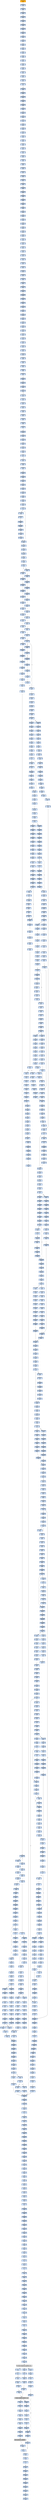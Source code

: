 strict digraph G {
	graph [bgcolor=transparent,
		name=G
	];
	node [color=lightsteelblue,
		fillcolor=lightsteelblue,
		shape=rectangle,
		style=filled
	];
	"0x00440cdd"	[label="0x00440cdd
shrw"];
	"0x00440ce1"	[label="0x00440ce1
subw"];
	"0x00440cdd" -> "0x00440ce1"	[color="#000000"];
	"0x00417c07"	[label="0x00417c07
orb"];
	"0x00417c09"	[label="0x00417c09
jne"];
	"0x00417c07" -> "0x00417c09"	[color="#000000"];
	"0x00440da0"	[label="0x00440da0
movl"];
	"0x00440da7"	[label="0x00440da7
movl"];
	"0x00440da0" -> "0x00440da7"	[color="#000000"];
	"0x00440803"	[label="0x00440803
leal"];
	"0x00440807"	[label="0x00440807
movl"];
	"0x00440803" -> "0x00440807"	[color="#000000"];
	"0x00440a93"	[label="0x00440a93
leal"];
	"0x00440a96"	[label="0x00440a96
movl"];
	"0x00440a93" -> "0x00440a96"	[color="#000000"];
	"0x00440c56"	[label="0x00440c56
movl"];
	"0x00440c59"	[label="0x00440c59
addl"];
	"0x00440c56" -> "0x00440c59"	[color="#000000"];
	"0x00440960"	[label="0x00440960
xorl"];
	"0x00440962"	[label="0x00440962
cmpl"];
	"0x00440960" -> "0x00440962"	[color="#000000"];
	"0x004408a1"	[label="0x004408a1
leal"];
	"0x004408a4"	[label="0x004408a4
movw"];
	"0x004408a1" -> "0x004408a4"	[color="#000000"];
	"0x00440728"	[label="0x00440728
ja"];
	"0x0044072a"	[label="0x0044072a
cmpl"];
	"0x00440728" -> "0x0044072a"	[color="#000000",
		label=F];
	"0x00440740"	[label="0x00440740
movl"];
	"0x00440728" -> "0x00440740"	[color="#000000",
		label=T];
	"0x00440639"	[label="0x00440639
jmp"];
	"0x00440d5a"	[label="0x00440d5a
movl"];
	"0x00440639" -> "0x00440d5a"	[color="#000000"];
	"0x00440a12"	[label="0x00440a12
movzwl"];
	"0x00440a15"	[label="0x00440a15
imull"];
	"0x00440a12" -> "0x00440a15"	[color="#000000"];
	"0x004406c6"	[label="0x004406c6
movl"];
	"0x004406ca"	[label="0x004406ca
leal"];
	"0x004406c6" -> "0x004406ca"	[color="#000000"];
	"0x004406af"	[label="0x004406af
imull"];
	"0x004406b2"	[label="0x004406b2
cmpl"];
	"0x004406af" -> "0x004406b2"	[color="#000000"];
	"0x00440791"	[label="0x00440791
cmpl"];
	"0x00440797"	[label="0x00440797
leal"];
	"0x00440791" -> "0x00440797"	[color="#000000"];
	"0x004402cf"	[label="0x004402cf
subl"];
	"0x004402d1"	[label="0x004402d1
movl"];
	"0x004402cf" -> "0x004402d1"	[color="#000000"];
	"0x00440ccf"	[label="0x00440ccf
movl"];
	"0x00440cd3"	[label="0x00440cd3
jmp"];
	"0x00440ccf" -> "0x00440cd3"	[color="#000000"];
	"0x004409e1"	[label="0x004409e1
shrw"];
	"0x004409e5"	[label="0x004409e5
subw"];
	"0x004409e1" -> "0x004409e5"	[color="#000000"];
	"0x00440d01"	[label="0x00440d01
jne"];
	"0x00440d07"	[label="0x00440d07
movl"];
	"0x00440d01" -> "0x00440d07"	[color="#000000",
		label=F];
	"0x00417c5b"	[label="0x00417c5b
pushl"];
	"0x00417c5c"	[label="0x00417c5c
pushl"];
	"0x00417c5b" -> "0x00417c5c"	[color="#000000"];
	"0x00440292"	[label="0x00440292
movb"];
	"0x00440294"	[label="0x00440294
lodsb"];
	"0x00440292" -> "0x00440294"	[color="#000000"];
	"0x00440283"	[label="0x00440283
jne"];
	"0x00440285"	[label="0x00440285
subl"];
	"0x00440283" -> "0x00440285"	[color="#000000",
		label=F];
	"0x0044079a"	[label="0x0044079a
ja"];
	"0x00440797" -> "0x0044079a"	[color="#000000"];
	"0x004404de"	[label="0x004404de
movl"];
	"0x004404e5"	[label="0x004404e5
movzbl"];
	"0x004404de" -> "0x004404e5"	[color="#000000"];
	"0x004402a1"	[label="0x004402a1
popl"];
	"0x004402a2"	[label="0x004402a2
popl"];
	"0x004402a1" -> "0x004402a2"	[color="#000000"];
	"0x004404b2"	[label="0x004404b2
subl"];
	"0x004404b6"	[label="0x004404b6
sarl"];
	"0x004404b2" -> "0x004404b6"	[color="#000000"];
	"0x0044032d"	[label="0x0044032d
subl"];
	"0x00440330"	[label="0x00440330
movl"];
	"0x0044032d" -> "0x00440330"	[color="#000000"];
	"0x00440858"	[label="0x00440858
movw"];
	"0x0044085f"	[label="0x0044085f
ja"];
	"0x00440858" -> "0x0044085f"	[color="#000000"];
	"0x00440c36"	[label="0x00440c36
incl"];
	"0x00440c37"	[label="0x00440c37
orl"];
	"0x00440c36" -> "0x00440c37"	[color="#000000"];
	"0x00440277"	[label="0x00440277
movl"];
	"0x00440279"	[label="0x00440279
pushl"];
	"0x00440277" -> "0x00440279"	[color="#000000"];
	"0x0044094c"	[label="0x0044094c
movl"];
	"0x00440950"	[label="0x00440950
movl"];
	"0x0044094c" -> "0x00440950"	[color="#000000"];
	"0x00440b5d"	[label="0x00440b5d
movl"];
	"0x00440b61"	[label="0x00440b61
addl"];
	"0x00440b5d" -> "0x00440b61"	[color="#000000"];
	"0x00440cc5"	[label="0x00440cc5
sarl"];
	"0x00440cc8"	[label="0x00440cc8
leal"];
	"0x00440cc5" -> "0x00440cc8"	[color="#000000"];
	"0x0044025c"	[label="0x0044025c
popl"];
	"0x0044025d"	[label="0x0044025d
addl"];
	"0x0044025c" -> "0x0044025d"	[color="#000000"];
	"0x00440693"	[label="0x00440693
shll"];
	"0x00440696"	[label="0x00440696
shll"];
	"0x00440693" -> "0x00440696"	[color="#000000"];
	"0x00440d91"	[label="0x00440d91
xorl"];
	"0x00440d93"	[label="0x00440d93
movl"];
	"0x00440d91" -> "0x00440d93"	[color="#000000"];
	"0x004402bc"	[label="0x004402bc
addl"];
	"0x004402bf"	[label="0x004402bf
pushl"];
	"0x004402bc" -> "0x004402bf"	[color="#000000"];
	"0x004407ac"	[label="0x004407ac
shll"];
	"0x004407af"	[label="0x004407af
incl"];
	"0x004407ac" -> "0x004407af"	[color="#000000"];
	"0x004407b9"	[label="0x004407b9
movl"];
	"0x004407bb"	[label="0x004407bb
shrl"];
	"0x004407b9" -> "0x004407bb"	[color="#000000"];
	"0x00440c66"	[label="0x00440c66
movl"];
	"0x00440c6a"	[label="0x00440c6a
movl"];
	"0x00440c66" -> "0x00440c6a"	[color="#000000"];
	"0x004406d5"	[label="0x004406d5
movl"];
	"0x004406d9"	[label="0x004406d9
movw"];
	"0x004406d5" -> "0x004406d9"	[color="#000000"];
	"0x00417cbf"	[label="0x00417cbf
call"];
	"0x00417cc4"	[label="0x00417cc4
popl"];
	"0x00417cbf" -> "0x00417cc4"	[color="#000000"];
	"0x00440928"	[label="0x00440928
subl"];
	"0x0044092a"	[label="0x0044092a
subl"];
	"0x00440928" -> "0x0044092a"	[color="#000000"];
	"0x00440800"	[label="0x00440800
setg"];
	"0x00440800" -> "0x00440803"	[color="#000000"];
	"0x00440395"	[label="0x00440395
movl"];
	"0x00440399"	[label="0x00440399
movl"];
	"0x00440395" -> "0x00440399"	[color="#000000"];
	"0x004405c5"	[label="0x004405c5
shll"];
	"0x004405c8"	[label="0x004405c8
incl"];
	"0x004405c5" -> "0x004405c8"	[color="#000000"];
	"0x00417c91"	[label="0x00417c91
movb"];
	"0x00417c94"	[label="0x00417c94
jne"];
	"0x00417c91" -> "0x00417c94"	[color="#000000"];
	"0x0044070a"	[label="0x0044070a
subl"];
	"0x0044070c"	[label="0x0044070c
subl"];
	"0x0044070a" -> "0x0044070c"	[color="#000000"];
	"0x004405f9"	[label="0x004405f9
subl"];
	"0x004405fd"	[label="0x004405fd
subl"];
	"0x004405f9" -> "0x004405fd"	[color="#000000"];
	"0x0044066e"	[label="0x0044066e
cmpl"];
	"0x00440674"	[label="0x00440674
movw"];
	"0x0044066e" -> "0x00440674"	[color="#000000"];
	"0x00440c53"	[label="0x00440c53
shll"];
	"0x00440c53" -> "0x00440c56"	[color="#000000"];
	"0x00440a59"	[label="0x00440a59
subl"];
	"0x00440a5b"	[label="0x00440a5b
movl"];
	"0x00440a59" -> "0x00440a5b"	[color="#000000"];
	"0x00440596"	[label="0x00440596
jmp"];
	"0x00440611"	[label="0x00440611
movl"];
	"0x00440596" -> "0x00440611"	[color="#000000"];
	"0x004404a7"	[label="0x004404a7
movl"];
	"0x004404ab"	[label="0x004404ab
shll"];
	"0x004404a7" -> "0x004404ab"	[color="#000000"];
	"0x004405e4"	[label="0x004405e4
movl"];
	"0x004405e9"	[label="0x004405e9
subl"];
	"0x004405e4" -> "0x004405e9"	[color="#000000"];
	"0x0044088a"	[label="0x0044088a
imull"];
	"0x0044088d"	[label="0x0044088d
cmpl"];
	"0x0044088a" -> "0x0044088d"	[color="#000000"];
	"0x004409fd"	[label="0x004409fd
movzbl"];
	"0x00440a00"	[label="0x00440a00
shll"];
	"0x004409fd" -> "0x00440a00"	[color="#000000"];
	"0x00440c49"	[label="0x00440c49
orl"];
	"0x00440c4c"	[label="0x00440c4c
decl"];
	"0x00440c49" -> "0x00440c4c"	[color="#000000"];
	"0x00440b7c"	[label="0x00440b7c
movzbl"];
	"0x00440b7f"	[label="0x00440b7f
shll"];
	"0x00440b7c" -> "0x00440b7f"	[color="#000000"];
	"0x00440d0a"	[label="0x00440d0a
incl"];
	"0x00440d07" -> "0x00440d0a"	[color="#000000"];
	"0x00440297"	[label="0x00440297
pushl"];
	"0x00440298"	[label="0x00440298
addb"];
	"0x00440297" -> "0x00440298"	[color="#000000"];
	"0x00440ce8"	[label="0x00440ce8
movw"];
	"0x00440cec"	[label="0x00440cec
movl"];
	"0x00440ce8" -> "0x00440cec"	[color="#000000"];
	"0x0044070e"	[label="0x0044070e
movl"];
	"0x00440710"	[label="0x00440710
shrw"];
	"0x0044070e" -> "0x00440710"	[color="#000000"];
	"0x00440c9f"	[label="0x00440c9f
shll"];
	"0x00440ca2"	[label="0x00440ca2
incl"];
	"0x00440c9f" -> "0x00440ca2"	[color="#000000"];
	"0x0044026a"	[label="0x0044026a
lodsw"];
	"0x0044026c"	[label="0x0044026c
shll"];
	"0x0044026a" -> "0x0044026c"	[color="#000000"];
	"0x004405c2"	[label="0x004405c2
movzbl"];
	"0x004405c2" -> "0x004405c5"	[color="#000000"];
	"0x00440982"	[label="0x00440982
ja"];
	"0x0044099a"	[label="0x0044099a
movw"];
	"0x00440982" -> "0x0044099a"	[color="#000000",
		label=T];
	"0x00440984"	[label="0x00440984
cmpl"];
	"0x00440982" -> "0x00440984"	[color="#000000",
		label=F];
	"0x00440b8c"	[label="0x00440b8c
shrl"];
	"0x00440b8f"	[label="0x00440b8f
movzwl"];
	"0x00440b8c" -> "0x00440b8f"	[color="#000000"];
	"0x004402cb"	[label="0x004402cb
movl"];
	"0x004402cd"	[label="0x004402cd
popl"];
	"0x004402cb" -> "0x004402cd"	[color="#000000"];
	"0x0044096b"	[label="0x0044096b
setg"];
	"0x0044096e"	[label="0x0044096e
addl"];
	"0x0044096b" -> "0x0044096e"	[color="#000000"];
	"0x00440758"	[label="0x00440758
jae"];
	"0x0044075e"	[label="0x0044075e
movl"];
	"0x00440758" -> "0x0044075e"	[color="#000000",
		label=F];
	"0x00440841"	[label="0x00440841
movl"];
	"0x00440758" -> "0x00440841"	[color="#000000",
		label=T];
	"0x00440763"	[label="0x00440763
movl"];
	"0x0044075e" -> "0x00440763"	[color="#000000"];
	"0x00440ad6"	[label="0x00440ad6
movl"];
	"0x00440adb"	[label="0x00440adb
subl"];
	"0x00440ad6" -> "0x00440adb"	[color="#000000"];
	"0x00440313"	[label="0x00440313
movl"];
	"0x00440318"	[label="0x00440318
stosl"];
	"0x00440313" -> "0x00440318"	[color="#000000"];
	"0x00440c33"	[label="0x00440c33
shll"];
	"0x00440c33" -> "0x00440c36"	[color="#000000"];
	"0x00440288"	[label="0x00440288
movl"];
	"0x0044028a"	[label="0x0044028a
andb"];
	"0x00440288" -> "0x0044028a"	[color="#000000"];
	"0x00417bb8"	[label="0x00417bb8
je"];
	"0x00417bef"	[label="0x00417bef
call"];
	"0x00417bb8" -> "0x00417bef"	[color="#000000",
		label=T];
	"0x00440d0b"	[label="0x00440d0b
movl"];
	"0x00440d0f"	[label="0x00440d0f
je"];
	"0x00440d0b" -> "0x00440d0f"	[color="#000000"];
	"0x0044028f"	[label="0x0044028f
shll"];
	"0x0044028f" -> "0x00440292"	[color="#000000"];
	"0x00440405"	[label="0x00440405
movzbl"];
	"0x00440408"	[label="0x00440408
shll"];
	"0x00440405" -> "0x00440408"	[color="#000000"];
	"0x0044056a"	[label="0x0044056a
subl"];
	"0x0044056e"	[label="0x0044056e
subl"];
	"0x0044056a" -> "0x0044056e"	[color="#000000"];
	"0x00440545"	[label="0x00440545
jae"];
	"0x00440545" -> "0x0044056a"	[color="#000000",
		label=T];
	"0x00440547"	[label="0x00440547
movl"];
	"0x00440545" -> "0x00440547"	[color="#000000",
		label=F];
	"0x00440b2a"	[label="0x00440b2a
addl"];
	"0x00440b2f"	[label="0x00440b2f
cmpl"];
	"0x00440b2a" -> "0x00440b2f"	[color="#000000"];
	"0x00440b1b"	[label="0x00440b1b
cmpl"];
	"0x00440b20"	[label="0x00440b20
movl"];
	"0x00440b1b" -> "0x00440b20"	[color="#000000"];
	"0x00440d3a"	[label="0x00440d3a
movb"];
	"0x00440d3c"	[label="0x00440d3c
incl"];
	"0x00440d3a" -> "0x00440d3c"	[color="#000000"];
	"0x004409ac"	[label="0x004409ac
movl"];
	"0x004409b0"	[label="0x004409b0
movl"];
	"0x004409ac" -> "0x004409b0"	[color="#000000"];
	"0x00440493"	[label="0x00440493
leal"];
	"0x00440496"	[label="0x00440496
movzbl"];
	"0x00440493" -> "0x00440496"	[color="#000000"];
	"0x00440b4a"	[label="0x00440b4a
leal"];
	"0x00440b51"	[label="0x00440b51
movl"];
	"0x00440b4a" -> "0x00440b51"	[color="#000000"];
	"0x004405cf"	[label="0x004405cf
movw"];
	"0x004405d3"	[label="0x004405d3
shrl"];
	"0x004405cf" -> "0x004405d3"	[color="#000000"];
	"0x004402d4"	[label="0x004402d4
movb"];
	"0x004402d1" -> "0x004402d4"	[color="#000000"];
	"0x004408b4"	[label="0x004408b4
movl"];
	"0x004408b6"	[label="0x004408b6
subl"];
	"0x004408b4" -> "0x004408b6"	[color="#000000"];
	"0x00440295"	[label="0x00440295
orl"];
	"0x00440294" -> "0x00440295"	[color="#000000"];
	"0x00440845"	[label="0x00440845
shrw"];
	"0x00440849"	[label="0x00440849
movl"];
	"0x00440845" -> "0x00440849"	[color="#000000"];
	"0x004406e8"	[label="0x004406e8
movl"];
	"0x004406ec"	[label="0x004406ec
xorl"];
	"0x004406e8" -> "0x004406ec"	[color="#000000"];
	"0x00440c03"	[label="0x00440c03
leal"];
	"0x00440c07"	[label="0x00440c07
subl"];
	"0x00440c03" -> "0x00440c07"	[color="#000000"];
	"0x00440c3d"	[label="0x00440c3d
addl"];
	"0x00440c3f"	[label="0x00440c3f
cmpl"];
	"0x00440c3d" -> "0x00440c3f"	[color="#000000"];
	"0x004405d9"	[label="0x004405d9
imull"];
	"0x004405dc"	[label="0x004405dc
cmpl"];
	"0x004405d9" -> "0x004405dc"	[color="#000000"];
	"0x00440920"	[label="0x00440920
movl"];
	"0x00440924"	[label="0x00440924
jmp"];
	"0x00440920" -> "0x00440924"	[color="#000000"];
	"0x00440a03"	[label="0x00440a03
shll"];
	"0x00440a06"	[label="0x00440a06
incl"];
	"0x00440a03" -> "0x00440a06"	[color="#000000"];
	"0x0044045d"	[label="0x0044045d
shll"];
	"0x00440460"	[label="0x00440460
incl"];
	"0x0044045d" -> "0x00440460"	[color="#000000"];
	"0x00440280"	[label="0x00440280
movb"];
	"0x00440280" -> "0x00440283"	[color="#000000"];
	"0x00417cc5"	[label="0x00417cc5
addl"];
	"0x00417ccb"	[label="0x00417ccb
movb"];
	"0x00417cc5" -> "0x00417ccb"	[color="#000000"];
	"0x00440850"	[label="0x00440850
subl"];
	"0x00440852"	[label="0x00440852
cmpl"];
	"0x00440850" -> "0x00440852"	[color="#000000"];
	"0x00440c0e"	[label="0x00440c0e
movl"];
	"0x00440c12"	[label="0x00440c12
jmp"];
	"0x00440c0e" -> "0x00440c12"	[color="#000000"];
	"0x00440ae0"	[label="0x00440ae0
leal"];
	"0x00440ae3"	[label="0x00440ae3
movl"];
	"0x00440ae0" -> "0x00440ae3"	[color="#000000"];
	"0x00417c5e"	[label="0x00417c5e
pushl"];
	"0x00417c5c" -> "0x00417c5e"	[color="#000000"];
	"0x00440517"	[label="0x00440517
cmpl"];
	"0x0044051b"	[label="0x0044051b
je"];
	"0x00440517" -> "0x0044051b"	[color="#000000"];
	"0x004404b8"	[label="0x004404b8
addl"];
	"0x004404b6" -> "0x004404b8"	[color="#000000"];
	"0x004408f2"	[label="0x004408f2
shrl"];
	"0x004408f5"	[label="0x004408f5
movw"];
	"0x004408f2" -> "0x004408f5"	[color="#000000"];
	"0x00440721"	[label="0x00440721
movw"];
	"0x00440721" -> "0x00440728"	[color="#000000"];
	"0x00440acb"	[label="0x00440acb
imull"];
	"0x00440ace"	[label="0x00440ace
cmpl"];
	"0x00440acb" -> "0x00440ace"	[color="#000000"];
	"0x004407be"	[label="0x004407be
movzwl"];
	"0x004407bb" -> "0x004407be"	[color="#000000"];
	"0x004408af"	[label="0x004408af
jmp"];
	"0x00440954"	[label="0x00440954
movl"];
	"0x004408af" -> "0x00440954"	[color="#000000"];
	"0x00440916"	[label="0x00440916
leal"];
	"0x00440919"	[label="0x00440919
movw"];
	"0x00440916" -> "0x00440919"	[color="#000000"];
	"0x0044087d"	[label="0x0044087d
shrl"];
	"0x00440880"	[label="0x00440880
movw"];
	"0x0044087d" -> "0x00440880"	[color="#000000"];
	"0x004409bc"	[label="0x004409bc
sarl"];
	"0x004409bf"	[label="0x004409bf
movl"];
	"0x004409bc" -> "0x004409bf"	[color="#000000"];
	"0x00440686"	[label="0x00440686
cmpl"];
	"0x0044068a"	[label="0x0044068a
je"];
	"0x00440686" -> "0x0044068a"	[color="#000000"];
	"0x00440425"	[label="0x00440425
movl"];
	"0x00440429"	[label="0x00440429
andl"];
	"0x00440425" -> "0x00440429"	[color="#000000"];
	"0x00440aa4"	[label="0x00440aa4
ja"];
	"0x00440abe"	[label="0x00440abe
movl"];
	"0x00440aa4" -> "0x00440abe"	[color="#000000",
		label=T];
	"0x00440aa6"	[label="0x00440aa6
cmpl"];
	"0x00440aa4" -> "0x00440aa6"	[color="#000000",
		label=F];
	"0x00440c14"	[label="0x00440c14
leal"];
	"0x00440c17"	[label="0x00440c17
cmpl"];
	"0x00440c14" -> "0x00440c17"	[color="#000000"];
	"0x00440579"	[label="0x00440579
subw"];
	"0x0044057c"	[label="0x0044057c
cmpl"];
	"0x00440579" -> "0x0044057c"	[color="#000000"];
	"0x00440bb1"	[label="0x00440bb1
subl"];
	"0x00440bb5"	[label="0x00440bb5
subl"];
	"0x00440bb1" -> "0x00440bb5"	[color="#000000"];
	"0x00440d0a" -> "0x00440d0b"	[color="#000000"];
	"0x00440bb7"	[label="0x00440bb7
movl"];
	"0x00440bb9"	[label="0x00440bb9
shrw"];
	"0x00440bb7" -> "0x00440bb9"	[color="#000000"];
	"0x00440b55"	[label="0x00440b55
movl"];
	"0x00440b5a"	[label="0x00440b5a
leal"];
	"0x00440b55" -> "0x00440b5a"	[color="#000000"];
	"0x00440d9a"	[label="0x00440d9a
movl"];
	"0x00440d9e"	[label="0x00440d9e
movl"];
	"0x00440d9a" -> "0x00440d9e"	[color="#000000"];
	"0x004406e0"	[label="0x004406e0
movl"];
	"0x004406d9" -> "0x004406e0"	[color="#000000"];
	"0x00440c30"	[label="0x00440c30
movzbl"];
	"0x00440c30" -> "0x00440c33"	[color="#000000"];
	"0x00440887"	[label="0x00440887
movzwl"];
	"0x00440887" -> "0x0044088a"	[color="#000000"];
	"0x004407b0"	[label="0x004407b0
orl"];
	"0x004407b2"	[label="0x004407b2
movw"];
	"0x004407b0" -> "0x004407b2"	[color="#000000"];
	"0x004408d6"	[label="0x004408d6
cmpl"];
	"0x004408da"	[label="0x004408da
je"];
	"0x004408d6" -> "0x004408da"	[color="#000000"];
	"0x00440678"	[label="0x00440678
movl"];
	"0x00440674" -> "0x00440678"	[color="#000000"];
	"0x0044050e"	[label="0x0044050e
movl"];
	"0x00440512"	[label="0x00440512
leal"];
	"0x0044050e" -> "0x00440512"	[color="#000000"];
	"0x00440940"	[label="0x00440940
movl"];
	"0x00440944"	[label="0x00440944
movl"];
	"0x00440940" -> "0x00440944"	[color="#000000"];
	"0x00440958"	[label="0x00440958
movl"];
	"0x00440954" -> "0x00440958"	[color="#000000"];
	"0x0044053a"	[label="0x0044053a
shrl"];
	"0x0044053d"	[label="0x0044053d
movzwl"];
	"0x0044053a" -> "0x0044053d"	[color="#000000"];
	"0x004402a3"	[label="0x004402a3
movl"];
	"0x004402a2" -> "0x004402a3"	[color="#000000"];
	"0x004405ed"	[label="0x004405ed
sarl"];
	"0x004405f0"	[label="0x004405f0
leal"];
	"0x004405ed" -> "0x004405f0"	[color="#000000"];
	"0x00440521"	[label="0x00440521
shll"];
	"0x0044051b" -> "0x00440521"	[color="#000000",
		label=F];
	"0x0044066b"	[label="0x0044066b
subw"];
	"0x0044066b" -> "0x0044066e"	[color="#000000"];
	"0x004403cd"	[label="0x004403cd
movl"];
	"0x004403d1"	[label="0x004403d1
movw"];
	"0x004403cd" -> "0x004403d1"	[color="#000000"];
	"0x004406ee"	[label="0x004406ee
cmpl"];
	"0x004406ec" -> "0x004406ee"	[color="#000000"];
	"0x00440cfc"	[label="0x00440cfc
decl"];
	"0x00440cfd"	[label="0x00440cfd
movl"];
	"0x00440cfc" -> "0x00440cfd"	[color="#000000"];
	"0x00440d73"	[label="0x00440d73
ja"];
	"0x00440d8a"	[label="0x00440d8a
subl"];
	"0x00440d73" -> "0x00440d8a"	[color="#000000",
		label=T];
	"0x00440974"	[label="0x00440974
leal"];
	"0x0044096e" -> "0x00440974"	[color="#000000"];
	"0x004405b7"	[label="0x004405b7
je"];
	"0x004405bd"	[label="0x004405bd
shll"];
	"0x004405b7" -> "0x004405bd"	[color="#000000",
		label=F];
	"0x004408c7"	[label="0x004408c7
cmpl"];
	"0x004408cd"	[label="0x004408cd
movw"];
	"0x004408c7" -> "0x004408cd"	[color="#000000"];
	"0x00440643"	[label="0x00440643
jg"];
	"0x00440645"	[label="0x00440645
subl"];
	"0x00440643" -> "0x00440645"	[color="#000000",
		label=F];
	"0x0044064f"	[label="0x0044064f
subl"];
	"0x00440643" -> "0x0044064f"	[color="#000000",
		label=T];
	"0x00440926"	[label="0x00440926
movl"];
	"0x00440926" -> "0x00440928"	[color="#000000"];
	"0x0044036c"	[label="0x0044036c
decl"];
	"0x0044036d"	[label="0x0044036d
movl"];
	"0x0044036c" -> "0x0044036d"	[color="#000000"];
	"0x0044035b"	[label="0x0044035b
movl"];
	"0x0044035d"	[label="0x0044035d
shll"];
	"0x0044035b" -> "0x0044035d"	[color="#000000"];
	"0x00440bd1"	[label="0x00440bd1
leal"];
	"0x00440bd4"	[label="0x00440bd4
cmpl"];
	"0x00440bd1" -> "0x00440bd4"	[color="#000000"];
	"0x004402dc"	[label="0x004402dc
jae"];
	"0x00440304"	[label="0x00440304
call"];
	"0x004402dc" -> "0x00440304"	[color="#000000",
		label=T];
	"0x00440615"	[label="0x00440615
movl"];
	"0x00440617"	[label="0x00440617
movl"];
	"0x00440615" -> "0x00440617"	[color="#000000"];
	"0x00440665"	[label="0x00440665
movl"];
	"0x00440667"	[label="0x00440667
shrw"];
	"0x00440665" -> "0x00440667"	[color="#000000"];
	"0x00417cb3"	[label="0x00417cb3
xorb"];
	"0x00417cb5"	[label="0x00417cb5
movb"];
	"0x00417cb3" -> "0x00417cb5"	[color="#000000"];
	"0x00440877"	[label="0x00440877
movl"];
	"0x0044085f" -> "0x00440877"	[color="#000000",
		label=T];
	"0x00440861"	[label="0x00440861
cmpl"];
	"0x0044085f" -> "0x00440861"	[color="#000000",
		label=F];
	"0x004407d1"	[label="0x004407d1
movl"];
	"0x004407d5"	[label="0x004407d5
movl"];
	"0x004407d1" -> "0x004407d5"	[color="#000000"];
	"0x0044061e"	[label="0x0044061e
movb"];
	"0x00440622"	[label="0x00440622
movb"];
	"0x0044061e" -> "0x00440622"	[color="#000000"];
	"0x004408c0"	[label="0x004408c0
subw"];
	"0x004408c3"	[label="0x004408c3
movl"];
	"0x004408c0" -> "0x004408c3"	[color="#000000"];
	"0x00440d9e" -> "0x00440da0"	[color="#000000"];
	"0x004406b8"	[label="0x004406b8
movl"];
	"0x004406bd"	[label="0x004406bd
subl"];
	"0x004406b8" -> "0x004406bd"	[color="#000000"];
	"0x0044088f"	[label="0x0044088f
jae"];
	"0x0044088f" -> "0x004408b4"	[color="#000000",
		label=T];
	"0x00440891"	[label="0x00440891
movl"];
	"0x0044088f" -> "0x00440891"	[color="#000000",
		label=F];
	"0x00440357"	[label="0x00440357
movzbl"];
	"0x00440357" -> "0x0044035b"	[color="#000000"];
	"0x004402b1"	[label="0x004402b1
movl"];
	"0x004402b3"	[label="0x004402b3
pushl"];
	"0x004402b1" -> "0x004402b3"	[color="#000000"];
	"0x004408ec"	[label="0x004408ec
movl"];
	"0x004408f0"	[label="0x004408f0
movl"];
	"0x004408ec" -> "0x004408f0"	[color="#000000"];
	"0x004405ff"	[label="0x004405ff
movl"];
	"0x004405fd" -> "0x004405ff"	[color="#000000"];
	"0x00440271"	[label="0x00440271
pushl"];
	"0x00440272"	[label="0x00440272
lodsl"];
	"0x00440271" -> "0x00440272"	[color="#000000"];
	"0x004408d4"	[label="0x004408d4
ja"];
	"0x004408cd" -> "0x004408d4"	[color="#000000"];
	"0x00440b92"	[label="0x00440b92
imull"];
	"0x00440b95"	[label="0x00440b95
cmpl"];
	"0x00440b92" -> "0x00440b95"	[color="#000000"];
	"0x00440737"	[label="0x00440737
shll"];
	"0x0044073a"	[label="0x0044073a
shll"];
	"0x00440737" -> "0x0044073a"	[color="#000000"];
	"0x0044086b"	[label="0x0044086b
movzbl"];
	"0x0044086e"	[label="0x0044086e
shll"];
	"0x0044086b" -> "0x0044086e"	[color="#000000"];
	"0x004409a2"	[label="0x004409a2
movzwl"];
	"0x004409a5"	[label="0x004409a5
imull"];
	"0x004409a2" -> "0x004409a5"	[color="#000000"];
	"0x004402ba"	[label="0x004402ba
pushl"];
	"0x004402bb"	[label="0x004402bb
pushl"];
	"0x004402ba" -> "0x004402bb"	[color="#000000"];
	"0x00440329"	[label="0x00440329
pushl"];
	"0x0044032a"	[label="0x0044032a
pushl"];
	"0x00440329" -> "0x0044032a"	[color="#000000"];
	"0x00440319"	[label="0x00440319
call"];
	"0x00440318" -> "0x00440319"	[color="#000000"];
	"0x0040d7b0"	[label="0x0040d7b0
pushl"];
	"0x0040d7b5"	[label="0x0040d7b5
pushl"];
	"0x0040d7b0" -> "0x0040d7b5"	[color="#000000"];
	"0x00417cb8"	[label="0x00417cb8
lodsb"];
	"0x00417cb9"	[label="0x00417cb9
orb"];
	"0x00417cb8" -> "0x00417cb9"	[color="#000000"];
	"0x00440be0"	[label="0x00440be0
movl"];
	"0x00440be2"	[label="0x00440be2
movl"];
	"0x00440be0" -> "0x00440be2"	[color="#000000"];
	"0x0044072e"	[label="0x0044072e
je"];
	"0x0044072a" -> "0x0044072e"	[color="#000000"];
	"0x00440b5a" -> "0x00440b5d"	[color="#000000"];
	"0x00440ad0"	[label="0x00440ad0
jae"];
	"0x00440ace" -> "0x00440ad0"	[color="#000000"];
	"0x0044082e"	[label="0x0044082e
shrw"];
	"0x00440832"	[label="0x00440832
subw"];
	"0x0044082e" -> "0x00440832"	[color="#000000"];
	"0x00440515"	[label="0x00440515
ja"];
	"0x00440512" -> "0x00440515"	[color="#000000"];
	"0x004404f1"	[label="0x004404f1
movl"];
	"0x004404f5"	[label="0x004404f5
leal"];
	"0x004404f1" -> "0x004404f5"	[color="#000000"];
	"0x00440608"	[label="0x00440608
subw"];
	"0x0044060b"	[label="0x0044060b
movw"];
	"0x00440608" -> "0x0044060b"	[color="#000000"];
	"0x00440967"	[label="0x00440967
movl"];
	"0x00440962" -> "0x00440967"	[color="#000000"];
	"0x004403c1"	[label="0x004403c1
leal"];
	"0x004403c7"	[label="0x004403c7
cmpl"];
	"0x004403c1" -> "0x004403c7"	[color="#000000"];
	"0x00440aea"	[label="0x00440aea
subl"];
	"0x00440aee"	[label="0x00440aee
subl"];
	"0x00440aea" -> "0x00440aee"	[color="#000000"];
	"0x0044060f"	[label="0x0044060f
jmp"];
	"0x0044060b" -> "0x0044060f"	[color="#000000"];
	"0x004402b7"	[label="0x004402b7
shll"];
	"0x004402b7" -> "0x004402ba"	[color="#000000"];
	"0x00440663"	[label="0x00440663
subl"];
	"0x00440663" -> "0x00440665"	[color="#000000"];
	"0x0044076f"	[label="0x0044076f
movl"];
	"0x00440771"	[label="0x00440771
sarl"];
	"0x0044076f" -> "0x00440771"	[color="#000000"];
	"0x00440904"	[label="0x00440904
jae"];
	"0x00440904" -> "0x00440926"	[color="#000000",
		label=T];
	"0x00440906"	[label="0x00440906
movl"];
	"0x00440904" -> "0x00440906"	[color="#000000",
		label=F];
	"0x004409d5"	[label="0x004409d5
movl"];
	"0x004409d9"	[label="0x004409d9
jmp"];
	"0x004409d5" -> "0x004409d9"	[color="#000000"];
	"0x00440cf0"	[label="0x00440cf0
incl"];
	"0x00440cf1"	[label="0x00440cf1
orl"];
	"0x00440cf0" -> "0x00440cf1"	[color="#000000"];
	"0x00440d3d"	[label="0x00440d3d
movb"];
	"0x00440d41"	[label="0x00440d41
movb"];
	"0x00440d3d" -> "0x00440d41"	[color="#000000"];
	"0x0044027a"	[label="0x0044027a
pushl"];
	"0x00440279" -> "0x0044027a"	[color="#000000"];
	"0x00440ac5"	[label="0x00440ac5
shrl"];
	"0x00440ac8"	[label="0x00440ac8
movzwl"];
	"0x00440ac5" -> "0x00440ac8"	[color="#000000"];
	"0x00417c60"	[label="0x00417c60
pushl"];
	"0x00417c5e" -> "0x00417c60"	[color="#000000"];
	"0x00440db0"	[label="0x00440db0
ret"];
	"0x00440db0" -> "0x004402cb"	[color="#000000"];
	"0x00440526"	[label="0x00440526
movzbl"];
	"0x00440521" -> "0x00440526"	[color="#000000"];
	"0x0044063e"	[label="0x0044063e
cmpl"];
	"0x0044063e" -> "0x00440643"	[color="#000000"];
	"0x00440978"	[label="0x00440978
movl"];
	"0x00440974" -> "0x00440978"	[color="#000000"];
	"0x00440893"	[label="0x00440893
movl"];
	"0x00440898"	[label="0x00440898
subl"];
	"0x00440893" -> "0x00440898"	[color="#000000"];
	"0x004406fc"	[label="0x004406fc
leal"];
	"0x004406ff"	[label="0x004406ff
movl"];
	"0x004406fc" -> "0x004406ff"	[color="#000000"];
	"0x0044027c"	[label="0x0044027c
movb"];
	"0x0044027c" -> "0x00440280"	[color="#000000"];
	"0x00440afc"	[label="0x00440afc
leal"];
	"0x00440aff"	[label="0x00440aff
movl"];
	"0x00440afc" -> "0x00440aff"	[color="#000000"];
	"0x00440590"	[label="0x00440590
jle"];
	"0x00440590" -> "0x00440596"	[color="#000000",
		label=F];
	"0x00440ce4"	[label="0x00440ce4
movl"];
	"0x00440ce4" -> "0x00440ce8"	[color="#000000"];
	"0x004404d6"	[label="0x004404d6
movl"];
	"0x004404da"	[label="0x004404da
subl"];
	"0x004404d6" -> "0x004404da"	[color="#000000"];
	"0x00440371"	[label="0x00440371
movl"];
	"0x00440378"	[label="0x00440378
movzbl"];
	"0x00440371" -> "0x00440378"	[color="#000000"];
	"0x00440b3b"	[label="0x00440b3b
movl"];
	"0x00440b3f"	[label="0x00440b3f
shll"];
	"0x00440b3b" -> "0x00440b3f"	[color="#000000"];
	"0x00440a9c"	[label="0x00440a9c
cmpl"];
	"0x00440a9c" -> "0x00440aa4"	[color="#000000"];
	"0x004407d9"	[label="0x004407d9
cmpl"];
	"0x004407d5" -> "0x004407d9"	[color="#000000"];
	"0x00440c7b"	[label="0x00440c7b
addl"];
	"0x00440c7d"	[label="0x00440c7d
movl"];
	"0x00440c7b" -> "0x00440c7d"	[color="#000000"];
	"0x0044040b"	[label="0x0044040b
incl"];
	"0x0044040c"	[label="0x0044040c
incl"];
	"0x0044040b" -> "0x0044040c"	[color="#000000"];
	"0x00417c8c"	[label="0x00417c8c
lodsb"];
	"0x00417c8d"	[label="0x00417c8d
orb"];
	"0x00417c8c" -> "0x00417c8d"	[color="#000000"];
	"0x00440435"	[label="0x00440435
shll"];
	"0x00440438"	[label="0x00440438
movl"];
	"0x00440435" -> "0x00440438"	[color="#000000"];
	"0x00440414"	[label="0x00440414
movl"];
	"0x0044041b"	[label="0x0044041b
cmpl"];
	"0x00440414" -> "0x0044041b"	[color="#000000"];
	"0x00417c63"	[label="0x00417c63
call"];
	VIRTUALPROTECT_KERNEL32	[color=lightgrey,
		fillcolor=lightgrey,
		label="VIRTUALPROTECT_KERNEL32
VIRTUALPROTECT-KERNEL32"];
	"0x00417c63" -> VIRTUALPROTECT_KERNEL32	[color="#000000"];
	"0x004403a9"	[label="0x004403a9
movl"];
	"0x004403b1"	[label="0x004403b1
movl"];
	"0x004403a9" -> "0x004403b1"	[color="#000000"];
	"0x00440add"	[label="0x00440add
sarl"];
	"0x00440adb" -> "0x00440add"	[color="#000000"];
	"0x00440b71"	[label="0x00440b71
je"];
	"0x00440b77"	[label="0x00440b77
shll"];
	"0x00440b71" -> "0x00440b77"	[color="#000000",
		label=F];
	"0x00440d15"	[label="0x00440d15
movl"];
	"0x00440d19"	[label="0x00440d19
addl"];
	"0x00440d15" -> "0x00440d19"	[color="#000000"];
	"0x00417bb7"	[label="0x00417bb7
pushl"];
	"0x00417bb7" -> "0x00417bb8"	[color="#000000"];
	"0x00440a82"	[label="0x00440a82
movl"];
	"0x00440a86"	[label="0x00440a86
movl"];
	"0x00440a82" -> "0x00440a86"	[color="#000000"];
	"0x00440765"	[label="0x00440765
subl"];
	"0x00440767"	[label="0x00440767
movl"];
	"0x00440765" -> "0x00440767"	[color="#000000"];
	"0x00440dae"	[label="0x00440dae
popl"];
	"0x00440daf"	[label="0x00440daf
popl"];
	"0x00440dae" -> "0x00440daf"	[color="#000000"];
	"0x00440a18"	[label="0x00440a18
cmpl"];
	"0x00440a15" -> "0x00440a18"	[color="#000000"];
	"0x00417bf4"	[label="0x00417bf4
popl"];
	"0x00417bef" -> "0x00417bf4"	[color="#000000"];
	"0x00440db1"	[label="0x00440db1
jmp"];
	"0x00417bb2"	[label="0x00417bb2
movl"];
	"0x00440db1" -> "0x00417bb2"	[color="#000000"];
	"0x00440b04"	[label="0x00440b04
movl"];
	"0x00440b08"	[label="0x00440b08
jne"];
	"0x00440b04" -> "0x00440b08"	[color="#000000"];
	"0x00440ba4"	[label="0x00440ba4
sarl"];
	"0x00440ba7"	[label="0x00440ba7
leal"];
	"0x00440ba4" -> "0x00440ba7"	[color="#000000"];
	"0x00440287"	[label="0x00440287
lodsb"];
	"0x00440287" -> "0x00440288"	[color="#000000"];
	"0x00440871"	[label="0x00440871
shll"];
	"0x00440874"	[label="0x00440874
incl"];
	"0x00440871" -> "0x00440874"	[color="#000000"];
	"0x004409a8"	[label="0x004409a8
cmpl"];
	"0x004409a5" -> "0x004409a8"	[color="#000000"];
	"0x00440ca3"	[label="0x00440ca3
orl"];
	"0x00440ca2" -> "0x00440ca3"	[color="#000000"];
	"0x00440312"	[label="0x00440312
stosb"];
	"0x00440312" -> "0x00440313"	[color="#000000"];
	"0x00440a25"	[label="0x00440a25
subl"];
	"0x00440a27"	[label="0x00440a27
shll"];
	"0x00440a25" -> "0x00440a27"	[color="#000000"];
	"0x00440b03"	[label="0x00440b03
decl"];
	"0x00440b03" -> "0x00440b04"	[color="#000000"];
	"0x00440cec" -> "0x00440cf0"	[color="#000000"];
	"0x0044032b"	[label="0x0044032b
pushl"];
	"0x0044032a" -> "0x0044032b"	[color="#000000"];
	"0x00440bbd"	[label="0x00440bbd
subw"];
	"0x00440bb9" -> "0x00440bbd"	[color="#000000"];
	"0x00440c72"	[label="0x00440c72
movl"];
	"0x00440c6a" -> "0x00440c72"	[color="#000000"];
	"0x00417c51"	[label="0x00417c51
call"];
	"0x00417ce4"	[label="0x00417ce4
jmp"];
	"0x00417c51" -> "0x00417ce4"	[color="#000000"];
	"0x00440bfe"	[label="0x00440bfe
addl"];
	"0x00440c00"	[label="0x00440c00
movl"];
	"0x00440bfe" -> "0x00440c00"	[color="#000000"];
	"0x00440659"	[label="0x00440659
movl"];
	"0x0044065d"	[label="0x0044065d
subl"];
	"0x00440659" -> "0x0044065d"	[color="#000000"];
	"0x004403fb"	[label="0x004403fb
cmpl"];
	"0x004403ff"	[label="0x004403ff
je"];
	"0x004403fb" -> "0x004403ff"	[color="#000000"];
	"0x00440c00" -> "0x00440c03"	[color="#000000"];
	"0x00440908"	[label="0x00440908
movl"];
	"0x0044090d"	[label="0x0044090d
subl"];
	"0x00440908" -> "0x0044090d"	[color="#000000"];
	"0x004402c4"	[label="0x004402c4
pushl"];
	"0x004402c5"	[label="0x004402c5
pushl"];
	"0x004402c4" -> "0x004402c5"	[color="#000000"];
	"0x0044065f"	[label="0x0044065f
movl"];
	"0x0044065f" -> "0x00440663"	[color="#000000"];
	"0x004407ee"	[label="0x004407ee
xorl"];
	"0x004407f0"	[label="0x004407f0
cmpl"];
	"0x004407ee" -> "0x004407f0"	[color="#000000"];
	"0x004402ce"	[label="0x004402ce
popl"];
	"0x004402cd" -> "0x004402ce"	[color="#000000"];
	"0x00440b24"	[label="0x00440b24
jg"];
	"0x00440b20" -> "0x00440b24"	[color="#000000"];
	"0x004405b1"	[label="0x004405b1
ja"];
	"0x004405b3"	[label="0x004405b3
cmpl"];
	"0x004405b1" -> "0x004405b3"	[color="#000000",
		label=F];
	"0x004405cb"	[label="0x004405cb
movl"];
	"0x004405b1" -> "0x004405cb"	[color="#000000",
		label=T];
	"0x00417c50"	[label="0x00417c50
pushl"];
	"0x00417c50" -> "0x00417c51"	[color="#000000"];
	"0x0044044f"	[label="0x0044044f
je"];
	"0x00440455"	[label="0x00440455
shll"];
	"0x0044044f" -> "0x00440455"	[color="#000000",
		label=F];
	"0x004404fc"	[label="0x004404fc
andl"];
	"0x00440502"	[label="0x00440502
cmpl"];
	"0x004404fc" -> "0x00440502"	[color="#000000"];
	"0x0044089e"	[label="0x0044089e
sarl"];
	"0x0044089e" -> "0x004408a1"	[color="#000000"];
	"0x00440843"	[label="0x00440843
subl"];
	"0x00440841" -> "0x00440843"	[color="#000000"];
	"0x0044032c"	[label="0x0044032c
pushl"];
	"0x0044032c" -> "0x0044032d"	[color="#000000"];
	"0x0044070c" -> "0x0044070e"	[color="#000000"];
	"0x0044089a"	[label="0x0044089a
movl"];
	"0x0044089a" -> "0x0044089e"	[color="#000000"];
	"0x004405f7"	[label="0x004405f7
jmp"];
	"0x00440598"	[label="0x00440598
cmpl"];
	"0x004405f7" -> "0x00440598"	[color="#000000"];
	"0x004406a5"	[label="0x004406a5
movw"];
	"0x004406ac"	[label="0x004406ac
movzwl"];
	"0x004406a5" -> "0x004406ac"	[color="#000000"];
	"0x004402a5"	[label="0x004402a5
leal"];
	"0x004402a3" -> "0x004402a5"	[color="#000000"];
	"0x004408ba"	[label="0x004408ba
movl"];
	"0x004408bc"	[label="0x004408bc
shrw"];
	"0x004408ba" -> "0x004408bc"	[color="#000000"];
	"0x00440480"	[label="0x00440480
movl"];
	"0x00440485"	[label="0x00440485
subl"];
	"0x00440480" -> "0x00440485"	[color="#000000"];
	"0x0044038a"	[label="0x0044038a
movl"];
	"0x00440390"	[label="0x00440390
movl"];
	"0x0044038a" -> "0x00440390"	[color="#000000"];
	"0x0044037b"	[label="0x0044037b
movl"];
	"0x00440382"	[label="0x00440382
movl"];
	"0x0044037b" -> "0x00440382"	[color="#000000"];
	"0x004405b3" -> "0x004405b7"	[color="#000000"];
	"0x00440d1c"	[label="0x00440d1c
cmpl"];
	"0x00440d20"	[label="0x00440d20
ja"];
	"0x00440d1c" -> "0x00440d20"	[color="#000000"];
	"0x00440ae8"	[label="0x00440ae8
jmp"];
	"0x00440ae8" -> "0x00440aff"	[color="#000000"];
	"0x00417c79"	[label="0x00417c79
popl"];
	"0x00417c7a"	[label="0x00417c7a
movl"];
	"0x00417c79" -> "0x00417c7a"	[color="#000000"];
	"0x00440566"	[label="0x00440566
je"];
	"0x00440568"	[label="0x00440568
jmp"];
	"0x00440566" -> "0x00440568"	[color="#000000",
		label=F];
	"0x0044058a"	[label="0x0044058a
cmpl"];
	"0x00440566" -> "0x0044058a"	[color="#000000",
		label=T];
	"0x00440cd5"	[label="0x00440cd5
subl"];
	"0x00440cd9"	[label="0x00440cd9
subl"];
	"0x00440cd5" -> "0x00440cd9"	[color="#000000"];
	"0x00440be4"	[label="0x00440be4
sarl"];
	"0x00440be2" -> "0x00440be4"	[color="#000000"];
	"0x00440777"	[label="0x00440777
movl"];
	"0x0044077b"	[label="0x0044077b
movw"];
	"0x00440777" -> "0x0044077b"	[color="#000000"];
	"0x004405a7"	[label="0x004405a7
addl"];
	"0x004405a9"	[label="0x004405a9
cmpl"];
	"0x004405a7" -> "0x004405a9"	[color="#000000"];
	"0x0044064a"	[label="0x0044064a
jmp"];
	"0x0044064a" -> "0x00440d5a"	[color="#000000"];
	"0x004404f8"	[label="0x004404f8
movl"];
	"0x004404f5" -> "0x004404f8"	[color="#000000"];
	"0x00440bef"	[label="0x00440bef
cmpl"];
	"0x00440bf2"	[label="0x00440bf2
movl"];
	"0x00440bef" -> "0x00440bf2"	[color="#000000"];
	"0x00440935"	[label="0x00440935
movl"];
	"0x00440939"	[label="0x00440939
movw"];
	"0x00440935" -> "0x00440939"	[color="#000000"];
	"0x00440a5d"	[label="0x00440a5d
movl"];
	"0x00440a5b" -> "0x00440a5d"	[color="#000000"];
	"0x00440611" -> "0x00440615"	[color="#000000"];
	"0x00440352"	[label="0x00440352
movl"];
	"0x00440352" -> "0x00440357"	[color="#000000"];
	"0x004405d6"	[label="0x004405d6
movzwl"];
	"0x004405d6" -> "0x004405d9"	[color="#000000"];
	"0x004402af"	[label="0x004402af
pushl"];
	"0x004402b0"	[label="0x004402b0
pushl"];
	"0x004402af" -> "0x004402b0"	[color="#000000"];
	"0x0044026f"	[label="0x0044026f
movl"];
	"0x0044026c" -> "0x0044026f"	[color="#000000"];
	"0x00440ac8" -> "0x00440acb"	[color="#000000"];
	"0x00440324"	[label="0x00440324
jmp"];
	"0x00440324" -> "0x00440db1"	[color="#000000"];
	"0x00440b89"	[label="0x00440b89
movw"];
	"0x00440b89" -> "0x00440b8c"	[color="#000000"];
	"0x00440476"	[label="0x00440476
jae"];
	"0x00440476" -> "0x00440659"	[color="#000000",
		label=T];
	"0x0044047c"	[label="0x0044047c
movl"];
	"0x00440476" -> "0x0044047c"	[color="#000000",
		label=F];
	"0x0040d7b6"	[label="0x0040d7b6
call"];
	GETPROCADDRESS_KERNEL32_DLL	[color=lightgrey,
		fillcolor=lightgrey,
		label="GETPROCADDRESS_KERNEL32_DLL
GETPROCADDRESS-KERNEL32-DLL"];
	"0x0040d7b6" -> GETPROCADDRESS_KERNEL32_DLL	[color="#000000"];
	"0x00440a61"	[label="0x00440a61
shrw"];
	"0x00440a5d" -> "0x00440a61"	[color="#000000"];
	"0x00440b83"	[label="0x00440b83
orl"];
	"0x00440b85"	[label="0x00440b85
movl"];
	"0x00440b83" -> "0x00440b85"	[color="#000000"];
	"0x00440a1c"	[label="0x00440a1c
movl"];
	"0x00440a20"	[label="0x00440a20
movl"];
	"0x00440a1c" -> "0x00440a20"	[color="#000000"];
	"0x00417cbb"	[label="0x00417cbb
jne"];
	"0x00417cbd"	[label="0x00417cbd
jmp"];
	"0x00417cbb" -> "0x00417cbd"	[color="#000000",
		label=F];
	"0x0044027b"	[label="0x0044027b
decl"];
	"0x0044027a" -> "0x0044027b"	[color="#000000"];
	"0x0044055f"	[label="0x0044055f
movw"];
	"0x0044055f" -> "0x00440566"	[color="#000000"];
	"0x00440c4d"	[label="0x00440c4d
jne"];
	"0x00440c4c" -> "0x00440c4d"	[color="#000000"];
	"0x004403b9"	[label="0x004403b9
movzbl"];
	"0x004403bd"	[label="0x004403bd
addl"];
	"0x004403b9" -> "0x004403bd"	[color="#000000"];
	"0x004402d6"	[label="0x004402d6
subl"];
	"0x004402d4" -> "0x004402d6"	[color="#000000"];
	"0x0044073d"	[label="0x0044073d
incl"];
	"0x0044073a" -> "0x0044073d"	[color="#000000"];
	"0x004409ca"	[label="0x004409ca
movw"];
	"0x004409cd"	[label="0x004409cd
movl"];
	"0x004409ca" -> "0x004409cd"	[color="#000000"];
	"0x004409b5"	[label="0x004409b5
subl"];
	"0x004409b7"	[label="0x004409b7
shll"];
	"0x004409b5" -> "0x004409b7"	[color="#000000"];
	"0x004403ff" -> "0x00440405"	[color="#000000",
		label=F];
	"0x004402c1"	[label="0x004402c1
addl"];
	"0x004402c1" -> "0x004402c4"	[color="#000000"];
	"0x004403bf"	[label="0x004403bf
shll"];
	"0x004403bd" -> "0x004403bf"	[color="#000000"];
	"0x00440708"	[label="0x00440708
movl"];
	"0x00440708" -> "0x0044070a"	[color="#000000"];
	"0x00417c58"	[label="0x00417c58
je"];
	"0x00417c5a"	[label="0x00417c5a
pushl"];
	"0x00417c58" -> "0x00417c5a"	[color="#000000",
		label=F];
	"0x00440d3c" -> "0x00440d3d"	[color="#000000"];
	"0x0044031f"	[label="0x0044031f
addl"];
	"0x0044031f" -> "0x00440324"	[color="#000000"];
	"0x00440a07"	[label="0x00440a07
orl"];
	"0x00440a06" -> "0x00440a07"	[color="#000000"];
	"0x00440774"	[label="0x00440774
leal"];
	"0x00440774" -> "0x00440777"	[color="#000000"];
	"0x00440816"	[label="0x00440816
movb"];
	"0x0044081a"	[label="0x0044081a
movb"];
	"0x00440816" -> "0x0044081a"	[color="#000000"];
	"0x00440b34"	[label="0x00440b34
jle"];
	"0x00440b34" -> "0x00440b3b"	[color="#000000",
		label=T];
	"0x00440b36"	[label="0x00440b36
movl"];
	"0x00440b34" -> "0x00440b36"	[color="#000000",
		label=F];
	"0x00440bb5" -> "0x00440bb7"	[color="#000000"];
	"0x004407f5"	[label="0x004407f5
movl"];
	"0x004407f0" -> "0x004407f5"	[color="#000000"];
	"0x00440703"	[label="0x00440703
jmp"];
	"0x0044097c"	[label="0x0044097c
cmpl"];
	"0x00440703" -> "0x0044097c"	[color="#000000"];
	"0x00440c43"	[label="0x00440c43
jb"];
	"0x00440c3f" -> "0x00440c43"	[color="#000000"];
	"0x00440266"	[label="0x00440266
subl"];
	"0x00440268"	[label="0x00440268
movl"];
	"0x00440266" -> "0x00440268"	[color="#000000"];
	"0x00440b0e"	[label="0x00440b0e
movl"];
	"0x00440b13"	[label="0x00440b13
shll"];
	"0x00440b0e" -> "0x00440b13"	[color="#000000"];
	"0x00440461"	[label="0x00440461
orl"];
	"0x00440460" -> "0x00440461"	[color="#000000"];
	"0x0044048e"	[label="0x0044048e
movl"];
	"0x0044048e" -> "0x00440493"	[color="#000000"];
	"0x00440c8d"	[label="0x00440c8d
cmpl"];
	"0x00440c91"	[label="0x00440c91
je"];
	"0x00440c8d" -> "0x00440c91"	[color="#000000"];
	"0x00440572"	[label="0x00440572
leal"];
	"0x00440575"	[label="0x00440575
shrw"];
	"0x00440572" -> "0x00440575"	[color="#000000"];
	"0x00417c7c"	[label="0x00417c7c
lodsl"];
	"0x00417c7d"	[label="0x00417c7d
cmpl"];
	"0x00417c7c" -> "0x00417c7d"	[color="#000000"];
	"0x00440c8b"	[label="0x00440c8b
ja"];
	"0x00440c8b" -> "0x00440c8d"	[color="#000000",
		label=F];
	"0x00440ca5"	[label="0x00440ca5
movl"];
	"0x00440c8b" -> "0x00440ca5"	[color="#000000",
		label=T];
	"0x00440c4f"	[label="0x00440c4f
movl"];
	"0x00440c4f" -> "0x00440c53"	[color="#000000"];
	"0x00440ad0" -> "0x00440aea"	[color="#000000",
		label=T];
	"0x00440ad2"	[label="0x00440ad2
movl"];
	"0x00440ad0" -> "0x00440ad2"	[color="#000000",
		label=F];
	"0x004407fc"	[label="0x004407fc
movl"];
	"0x004407f5" -> "0x004407fc"	[color="#000000"];
	"0x00440690"	[label="0x00440690
movzbl"];
	"0x0044068a" -> "0x00440690"	[color="#000000",
		label=F];
	"0x00440734"	[label="0x00440734
movzbl"];
	"0x0044072e" -> "0x00440734"	[color="#000000",
		label=F];
	"0x004403d6"	[label="0x004403d6
addl"];
	"0x004403d1" -> "0x004403d6"	[color="#000000"];
	"0x0044034b"	[label="0x0044034b
leal"];
	"0x0044034e"	[label="0x0044034e
movl"];
	"0x0044034b" -> "0x0044034e"	[color="#000000"];
	"0x00440285" -> "0x00440287"	[color="#000000"];
	"0x00417cb5" -> "0x00417cb8"	[color="#000000"];
	"0x00440dac"	[label="0x00440dac
popl"];
	"0x00440dad"	[label="0x00440dad
popl"];
	"0x00440dac" -> "0x00440dad"	[color="#000000"];
	"0x00440c4d" -> "0x00440c4f"	[color="#000000",
		label=F];
	"0x00440273"	[label="0x00440273
subl"];
	"0x00440275"	[label="0x00440275
addl"];
	"0x00440273" -> "0x00440275"	[color="#000000"];
	"0x004403ee"	[label="0x004403ee
addl"];
	"0x004403f5"	[label="0x004403f5
movl"];
	"0x004403ee" -> "0x004403f5"	[color="#000000"];
	"0x0044048b"	[label="0x0044048b
sarl"];
	"0x0044048b" -> "0x0044048e"	[color="#000000"];
	"0x00417cce"	[label="0x00417cce
movl"];
	"0x00417cd3"	[label="0x00417cd3
stosl"];
	"0x00417cce" -> "0x00417cd3"	[color="#000000"];
	"0x00417bfa"	[label="0x00417bfa
movl"];
	"0x00417bfc"	[label="0x00417bfc
addl"];
	"0x00417bfa" -> "0x00417bfc"	[color="#000000"];
	"0x00440b77" -> "0x00440b7c"	[color="#000000"];
	"0x004403e2"	[label="0x004403e2
xorl"];
	"0x004403e4"	[label="0x004403e4
movl"];
	"0x004403e2" -> "0x004403e4"	[color="#000000"];
	"0x00440b8f" -> "0x00440b92"	[color="#000000"];
	"0x00417c61"	[label="0x00417c61
movl"];
	"0x00417c61" -> "0x00417c63"	[color="#000000"];
	"0x0044073e"	[label="0x0044073e
orl"];
	"0x0044073d" -> "0x0044073e"	[color="#000000"];
	"0x00440c09"	[label="0x00440c09
addl"];
	"0x00440c07" -> "0x00440c09"	[color="#000000"];
	"0x004403ec"	[label="0x004403ec
movl"];
	"0x004403ec" -> "0x004403ee"	[color="#000000"];
	"0x00440767" -> "0x0044076f"	[color="#000000"];
	"0x0044041f"	[label="0x0044041f
jae"];
	"0x0044041b" -> "0x0044041f"	[color="#000000"];
	"0x0044040f"	[label="0x0044040f
cmpl"];
	"0x00440412"	[label="0x00440412
jle"];
	"0x0044040f" -> "0x00440412"	[color="#000000"];
	"0x00440ab0"	[label="0x00440ab0
shll"];
	"0x00440ab5"	[label="0x00440ab5
movzbl"];
	"0x00440ab0" -> "0x00440ab5"	[color="#000000"];
	"0x004407cc"	[label="0x004407cc
sarl"];
	"0x004407cc" -> "0x004407d1"	[color="#000000"];
	"0x00440a55"	[label="0x00440a55
jmp"];
	"0x00440a55" -> "0x00440a86"	[color="#000000"];
	"0x004407e1"	[label="0x004407e1
movw"];
	"0x004407e8"	[label="0x004407e8
je"];
	"0x004407e1" -> "0x004407e8"	[color="#000000"];
	"0x00440da9"	[label="0x00440da9
addl"];
	"0x00440da9" -> "0x00440dac"	[color="#000000"];
	"0x00440950" -> "0x00440954"	[color="#000000"];
	"0x00440bfc"	[label="0x00440bfc
shll"];
	"0x00440bfc" -> "0x00440bfe"	[color="#000000"];
	"0x00440af6"	[label="0x00440af6
subw"];
	"0x00440af9"	[label="0x00440af9
movw"];
	"0x00440af6" -> "0x00440af9"	[color="#000000"];
	"0x00440750"	[label="0x00440750
movzwl"];
	"0x00440753"	[label="0x00440753
imull"];
	"0x00440750" -> "0x00440753"	[color="#000000"];
	"0x00417c0b"	[label="0x00417c0b
subl"];
	"0x00417c09" -> "0x00417c0b"	[color="#000000",
		label=F];
	"0x004405d3" -> "0x004405d6"	[color="#000000"];
	"0x00440baa"	[label="0x00440baa
movw"];
	"0x00440bad"	[label="0x00440bad
movl"];
	"0x00440baa" -> "0x00440bad"	[color="#000000"];
	"0x00440d61"	[label="0x00440d61
cmpl"];
	"0x00440d5a" -> "0x00440d61"	[color="#000000"];
	"0x00440a8a"	[label="0x00440a8a
movl"];
	"0x00440a86" -> "0x00440a8a"	[color="#000000"];
	"0x0044035f"	[label="0x0044035f
movl"];
	"0x00440361"	[label="0x00440361
decl"];
	"0x0044035f" -> "0x00440361"	[color="#000000"];
	"0x00440268" -> "0x0044026a"	[color="#000000"];
	"0x004402c6"	[label="0x004402c6
call"];
	"0x004402c6" -> "0x00440329"	[color="#000000"];
	"0x004405e0"	[label="0x004405e0
movl"];
	"0x004405e0" -> "0x004405e4"	[color="#000000"];
	"0x00440cc3"	[label="0x00440cc3
subl"];
	"0x00440cc3" -> "0x00440cc5"	[color="#000000"];
	"0x00440ad2" -> "0x00440ad6"	[color="#000000"];
	"0x00440ae5"	[label="0x00440ae5
movw"];
	"0x00440ae3" -> "0x00440ae5"	[color="#000000"];
	"0x00440978" -> "0x0044097c"	[color="#000000"];
	"0x00440cf8"	[label="0x00440cf8
shll"];
	"0x00440cf8" -> "0x00440cfc"	[color="#000000"];
	"0x004406f3"	[label="0x004406f3
setg"];
	"0x004406ee" -> "0x004406f3"	[color="#000000"];
	"0x00440bd7"	[label="0x00440bd7
movl"];
	"0x00440bda"	[label="0x00440bda
jle"];
	"0x00440bd7" -> "0x00440bda"	[color="#000000"];
	"0x00440875"	[label="0x00440875
orl"];
	"0x00440875" -> "0x00440877"	[color="#000000"];
	"0x00440d2b"	[label="0x00440d2b
subl"];
	"0x00440d2f"	[label="0x00440d2f
addl"];
	"0x00440d2b" -> "0x00440d2f"	[color="#000000"];
	"0x004408bc" -> "0x004408c0"	[color="#000000"];
	"0x00440bda" -> "0x00440d07"	[color="#000000",
		label=T];
	"0x00440bda" -> "0x00440be0"	[color="#000000",
		label=F];
	"0x00440310"	[label="0x00440310
movb"];
	"0x00440310" -> "0x00440312"	[color="#000000"];
	"0x00440c81"	[label="0x00440c81
addl"];
	"0x00440c7d" -> "0x00440c81"	[color="#000000"];
	"0x004407fc" -> "0x00440800"	[color="#000000"];
	"0x00417c3a"	[label="0x00417c3a
je"];
	"0x00417c3c"	[label="0x00417c3c
call"];
	"0x00417c3a" -> "0x00417c3c"	[color="#000000",
		label=F];
	"0x004408e0"	[label="0x004408e0
movzbl"];
	"0x004408da" -> "0x004408e0"	[color="#000000",
		label=F];
	"0x00417c22"	[label="0x00417c22
addl"];
	"0x00417c25"	[label="0x00417c25
call"];
	"0x00417c22" -> "0x00417c25"	[color="#000000"];
	"0x00417cd4"	[label="0x00417cd4
popa"];
	"0x00417cd5"	[label="0x00417cd5
jmp"];
	"0x00417cd4" -> "0x00417cd5"	[color="#000000"];
	"0x004404da" -> "0x004404de"	[color="#000000"];
	"0x00440bc0"	[label="0x00440bc0
leal"];
	"0x00440bbd" -> "0x00440bc0"	[color="#000000"];
	"0x00440631"	[label="0x00440631
movl"];
	"0x00440631" -> "0x00440639"	[color="#000000"];
	"0x0044099d"	[label="0x0044099d
movl"];
	"0x0044099a" -> "0x0044099d"	[color="#000000"];
	"0x00440645" -> "0x0044064a"	[color="#000000"];
	"0x0044045a"	[label="0x0044045a
movzbl"];
	"0x0044045a" -> "0x0044045d"	[color="#000000"];
	"0x0044092c"	[label="0x0044092c
movl"];
	"0x0044092e"	[label="0x0044092e
shrw"];
	"0x0044092c" -> "0x0044092e"	[color="#000000"];
	"0x004406e4"	[label="0x004406e4
movl"];
	"0x004406e0" -> "0x004406e4"	[color="#000000"];
	VIRTUALPROTECT_KERNEL32 -> "0x00417c79"	[color="#000000"];
	"0x004402c0"	[label="0x004402c0
pushl"];
	"0x004402bf" -> "0x004402c0"	[color="#000000"];
	"0x00440be6"	[label="0x00440be6
andl"];
	"0x00440be4" -> "0x00440be6"	[color="#000000"];
	"0x00440835"	[label="0x00440835
movw"];
	"0x00440832" -> "0x00440835"	[color="#000000"];
	"0x00440891" -> "0x00440893"	[color="#000000"];
	"0x004406c3"	[label="0x004406c3
sarl"];
	"0x004406c3" -> "0x004406c6"	[color="#000000"];
	"0x00440a09"	[label="0x00440a09
movw"];
	"0x00440a07" -> "0x00440a09"	[color="#000000"];
	"0x00440626"	[label="0x00440626
cmpl"];
	"0x0044062b"	[label="0x0044062b
movl"];
	"0x00440626" -> "0x0044062b"	[color="#000000"];
	"0x00440b0a"	[label="0x00440b0a
movb"];
	"0x00440b0a" -> "0x00440b0e"	[color="#000000"];
	"0x00440a8f"	[label="0x00440a8f
movl"];
	"0x00440a8a" -> "0x00440a8f"	[color="#000000"];
	"0x00417c05"	[label="0x00417c05
addl"];
	"0x00417c05" -> "0x00417c07"	[color="#000000"];
	"0x00440467"	[label="0x00440467
movw"];
	"0x0044046b"	[label="0x0044046b
shrl"];
	"0x00440467" -> "0x0044046b"	[color="#000000"];
	"0x00440515" -> "0x00440517"	[color="#000000",
		label=F];
	"0x0044052f"	[label="0x0044052f
movl"];
	"0x00440515" -> "0x0044052f"	[color="#000000",
		label=T];
	"0x00440412" -> "0x00440414"	[color="#000000",
		label=F];
	"0x00440939" -> "0x00440940"	[color="#000000"];
	"0x00440c83"	[label="0x00440c83
cmpl"];
	"0x00440c81" -> "0x00440c83"	[color="#000000"];
	"0x00440654"	[label="0x00440654
jmp"];
	"0x0044064f" -> "0x00440654"	[color="#000000"];
	"0x00440588"	[label="0x00440588
je"];
	"0x00440588" -> "0x0044058a"	[color="#000000",
		label=F];
	"0x00440588" -> "0x00440598"	[color="#000000",
		label=T];
	"0x00440d93" -> "0x00440d9a"	[color="#000000"];
	"0x0044069a"	[label="0x0044069a
orl"];
	"0x0044069c"	[label="0x0044069c
movl"];
	"0x0044069a" -> "0x0044069c"	[color="#000000"];
	"0x004405c9"	[label="0x004405c9
orl"];
	"0x004405c9" -> "0x004405cb"	[color="#000000"];
	"0x0044042d"	[label="0x0044042d
movl"];
	"0x00440431"	[label="0x00440431
movl"];
	"0x0044042d" -> "0x00440431"	[color="#000000"];
	"0x0044071b"	[label="0x0044071b
cmpl"];
	"0x0044071b" -> "0x00440721"	[color="#000000"];
	"0x00440852" -> "0x00440858"	[color="#000000"];
	"0x004409df"	[label="0x004409df
movl"];
	"0x004409df" -> "0x004409e1"	[color="#000000"];
	"0x00440a3e"	[label="0x00440a3e
movw"];
	"0x00440a42"	[label="0x00440a42
leal"];
	"0x00440a3e" -> "0x00440a42"	[color="#000000"];
	"0x0044031e"	[label="0x0044031e
popl"];
	"0x0044031e" -> "0x0044031f"	[color="#000000"];
	"0x00440a0f"	[label="0x00440a0f
shrl"];
	"0x00440a0f" -> "0x00440a12"	[color="#000000"];
	"0x00440c83" -> "0x00440c8b"	[color="#000000"];
	"0x004402c0" -> "0x004402c1"	[color="#000000"];
	"0x004407c1"	[label="0x004407c1
imull"];
	"0x004407be" -> "0x004407c1"	[color="#000000"];
	"0x00440a2c"	[label="0x00440a2c
sarl"];
	"0x00440a2f"	[label="0x00440a2f
movl"];
	"0x00440a2c" -> "0x00440a2f"	[color="#000000"];
	"0x00417c01"	[label="0x00417c01
addl"];
	"0x00417c04"	[label="0x00417c04
popl"];
	"0x00417c01" -> "0x00417c04"	[color="#000000"];
	"0x00440654" -> "0x00440d5a"	[color="#000000"];
	"0x00440309"	[label="0x00440309
popl"];
	"0x0044030a"	[label="0x0044030a
addl"];
	"0x00440309" -> "0x0044030a"	[color="#000000"];
	"0x0044052d"	[label="0x0044052d
orl"];
	"0x0044052d" -> "0x0044052f"	[color="#000000"];
	"0x004403a1"	[label="0x004403a1
movl"];
	"0x00440399" -> "0x004403a1"	[color="#000000"];
	"0x00440734" -> "0x00440737"	[color="#000000"];
	"0x004409aa"	[label="0x004409aa
jae"];
	"0x004409a8" -> "0x004409aa"	[color="#000000"];
	"0x00440a78"	[label="0x00440a78
movw"];
	"0x00440a7c"	[label="0x00440a7c
addl"];
	"0x00440a78" -> "0x00440a7c"	[color="#000000"];
	"0x00440ba2"	[label="0x00440ba2
subl"];
	"0x00440ba2" -> "0x00440ba4"	[color="#000000"];
	"0x0044087b"	[label="0x0044087b
movl"];
	"0x00440877" -> "0x0044087b"	[color="#000000"];
	"0x00440c1f"	[label="0x00440c1f
ja"];
	"0x00440c17" -> "0x00440c1f"	[color="#000000"];
	"0x00440617" -> "0x0044061e"	[color="#000000"];
	"0x004407b2" -> "0x004407b9"	[color="#000000"];
	"0x00440554"	[label="0x00440554
sarl"];
	"0x00440557"	[label="0x00440557
cmpl"];
	"0x00440554" -> "0x00440557"	[color="#000000"];
	"0x00440daf" -> "0x00440db0"	[color="#000000"];
	"0x004406b6"	[label="0x004406b6
movl"];
	"0x004406b6" -> "0x004406b8"	[color="#000000"];
	"0x00440c09" -> "0x00440c0e"	[color="#000000"];
	"0x00440a0d"	[label="0x00440a0d
movl"];
	"0x00440a09" -> "0x00440a0d"	[color="#000000"];
	"0x00440262"	[label="0x00440262
movl"];
	"0x0044025d" -> "0x00440262"	[color="#000000"];
	"0x00440b9d"	[label="0x00440b9d
movl"];
	"0x00440b9d" -> "0x00440ba2"	[color="#000000"];
	"0x004409f3"	[label="0x004409f3
cmpl"];
	"0x004409f7"	[label="0x004409f7
je"];
	"0x004409f3" -> "0x004409f7"	[color="#000000"];
	"0x00440a7c" -> "0x00440a82"	[color="#000000"];
	"0x00440463"	[label="0x00440463
movl"];
	"0x00440463" -> "0x00440467"	[color="#000000"];
	"0x00440bc3"	[label="0x00440bc3
movw"];
	"0x00440bc0" -> "0x00440bc3"	[color="#000000"];
	"0x00440b24" -> "0x00440b2a"	[color="#000000",
		label=F];
	"0x00440d11"	[label="0x00440d11
movl"];
	"0x00440b24" -> "0x00440d11"	[color="#000000",
		label=T];
	"0x004405eb"	[label="0x004405eb
movl"];
	"0x004405e9" -> "0x004405eb"	[color="#000000"];
	"0x00440913"	[label="0x00440913
sarl"];
	"0x00440913" -> "0x00440916"	[color="#000000"];
	"0x00440487"	[label="0x00440487
movb"];
	"0x00440485" -> "0x00440487"	[color="#000000"];
	"0x00417cd3" -> "0x00417cd4"	[color="#000000"];
	"0x00440d65"	[label="0x00440d65
jb"];
	"0x00440d61" -> "0x00440d65"	[color="#000000"];
	"0x00440455" -> "0x0044045a"	[color="#000000"];
	"0x00417cb2"	[label="0x00417cb2
stosl"];
	GETPROCADDRESS_KERNEL32_DLL -> "0x00417cb2"	[color="#000000"];
	"0x00417c56"	[label="0x00417c56
orl"];
	GETPROCADDRESS_KERNEL32_DLL -> "0x00417c56"	[color="#000000"];
	"0x00440ac2"	[label="0x00440ac2
movw"];
	"0x00440abe" -> "0x00440ac2"	[color="#000000"];
	"0x00417c8a"	[label="0x00417c8a
movl"];
	"0x00417c8a" -> "0x00417c8c"	[color="#000000"];
	"0x00440390" -> "0x00440395"	[color="#000000"];
	"0x00440362"	[label="0x00440362
movl"];
	"0x00440361" -> "0x00440362"	[color="#000000"];
	"0x00440272" -> "0x00440273"	[color="#000000"];
	"0x00440601"	[label="0x00440601
leal"];
	"0x004405ff" -> "0x00440601"	[color="#000000"];
	"0x00440304" -> "0x00440309"	[color="#000000"];
	"0x00440581"	[label="0x00440581
movw"];
	"0x0044057c" -> "0x00440581"	[color="#000000"];
	"0x00440a49"	[label="0x00440a49
movl"];
	"0x00440a42" -> "0x00440a49"	[color="#000000"];
	"0x0044097c" -> "0x00440982"	[color="#000000"];
	"0x004404f8" -> "0x004404fc"	[color="#000000"];
	"0x00440581" -> "0x00440588"	[color="#000000"];
	"0x00440902"	[label="0x00440902
cmpl"];
	"0x00440902" -> "0x00440904"	[color="#000000"];
	"0x004408fc"	[label="0x004408fc
movzwl"];
	"0x004408ff"	[label="0x004408ff
imull"];
	"0x004408fc" -> "0x004408ff"	[color="#000000"];
	"0x00440cfd" -> "0x00440d01"	[color="#000000"];
	"0x00417ce4" -> GETPROCADDRESS_KERNEL32_DLL	[color="#000000"];
	"0x00417c99"	[label="0x00417c99
je"];
	"0x00417c99" -> "0x00417c7c"	[color="#000000",
		label=T];
	"0x00440bcb"	[label="0x00440bcb
movl"];
	"0x00440bcf"	[label="0x00440bcf
jne"];
	"0x00440bcb" -> "0x00440bcf"	[color="#000000"];
	"0x00417c18"	[label="0x00417c18
addl"];
	"0x00417c1a"	[label="0x00417c1a
subl"];
	"0x00417c18" -> "0x00417c1a"	[color="#000000"];
	"0x004407c8"	[label="0x004407c8
subl"];
	"0x004407c8" -> "0x004407cc"	[color="#000000"];
	"0x00440a70"	[label="0x00440a70
movl"];
	"0x00440a70" -> "0x00440a78"	[color="#000000"];
	"0x00440a3a"	[label="0x00440a3a
movl"];
	"0x00440a3a" -> "0x00440a3e"	[color="#000000"];
	"0x00440a6d"	[label="0x00440a6d
subw"];
	"0x00440a6d" -> "0x00440a70"	[color="#000000"];
	"0x00440bf6"	[label="0x00440bf6
jg"];
	"0x00440bf6" -> "0x00440c14"	[color="#000000",
		label=T];
	"0x00440bf8"	[label="0x00440bf8
movl"];
	"0x00440bf6" -> "0x00440bf8"	[color="#000000",
		label=F];
	"0x0044044b"	[label="0x0044044b
cmpl"];
	"0x0044044b" -> "0x0044044f"	[color="#000000"];
	"0x0040d7ac"	[label="0x0040d7ac
testl"];
	"0x0040d7ae"	[label="0x0040d7ae
je"];
	"0x0040d7ac" -> "0x0040d7ae"	[color="#000000"];
	"0x00440cb6"	[label="0x00440cb6
cmpl"];
	"0x00440cb8"	[label="0x00440cb8
jae"];
	"0x00440cb6" -> "0x00440cb8"	[color="#000000"];
	"0x00440756"	[label="0x00440756
cmpl"];
	"0x00440753" -> "0x00440756"	[color="#000000"];
	"0x0044029a"	[label="0x0044029a
movl"];
	"0x00440298" -> "0x0044029a"	[color="#000000"];
	"0x00440b97"	[label="0x00440b97
jae"];
	"0x00440b95" -> "0x00440b97"	[color="#000000"];
	"0x0044033f"	[label="0x0044033f
movb"];
	"0x00440344"	[label="0x00440344
movl"];
	"0x0044033f" -> "0x00440344"	[color="#000000"];
	"0x004407c4"	[label="0x004407c4
cmpl"];
	"0x004407c6"	[label="0x004407c6
jae"];
	"0x004407c4" -> "0x004407c6"	[color="#000000"];
	"0x0044080f"	[label="0x0044080f
subl"];
	"0x00440813"	[label="0x00440813
movb"];
	"0x0044080f" -> "0x00440813"	[color="#000000"];
	"0x00440bec"	[label="0x00440bec
orl"];
	"0x00440bec" -> "0x00440bef"	[color="#000000"];
	"0x004408b8"	[label="0x004408b8
subl"];
	"0x004408b8" -> "0x004408ba"	[color="#000000"];
	"0x00440b32"	[label="0x00440b32
movl"];
	"0x00440b32" -> "0x00440b34"	[color="#000000"];
	"0x00440c39"	[label="0x00440c39
shrl"];
	"0x00440c37" -> "0x00440c39"	[color="#000000"];
	"0x00440487" -> "0x0044048b"	[color="#000000"];
	"0x00440c1f" -> "0x00440c39"	[color="#000000",
		label=T];
	"0x00440c21"	[label="0x00440c21
cmpl"];
	"0x00440c1f" -> "0x00440c21"	[color="#000000",
		label=F];
	"0x00440540"	[label="0x00440540
imull"];
	"0x0044053d" -> "0x00440540"	[color="#000000"];
	"0x00440382" -> "0x0044038a"	[color="#000000"];
	"0x0044060f" -> "0x00440598"	[color="#000000"];
	"0x00440680"	[label="0x00440680
movl"];
	"0x00440684"	[label="0x00440684
ja"];
	"0x00440680" -> "0x00440684"	[color="#000000"];
	"0x004404c0"	[label="0x004404c0
cmpl"];
	"0x004404c5"	[label="0x004404c5
leal"];
	"0x004404c0" -> "0x004404c5"	[color="#000000"];
	"0x0044078a"	[label="0x0044078a
shll"];
	"0x0044078d"	[label="0x0044078d
addl"];
	"0x0044078a" -> "0x0044078d"	[color="#000000"];
	"0x004408ea"	[label="0x004408ea
orl"];
	"0x004408ea" -> "0x004408ec"	[color="#000000"];
	"0x00440a4d"	[label="0x00440a4d
movl"];
	"0x00440a49" -> "0x00440a4d"	[color="#000000"];
	"0x00417c1c"	[label="0x00417c1c
movw"];
	"0x00417c1a" -> "0x00417c1c"	[color="#000000"];
	"0x00440a37"	[label="0x00440a37
leal"];
	"0x00440a37" -> "0x00440a3a"	[color="#000000"];
	"0x00440a27" -> "0x00440a2c"	[color="#000000"];
	"0x00440782"	[label="0x00440782
movl"];
	"0x0044077b" -> "0x00440782"	[color="#000000"];
	"0x004405f3"	[label="0x004405f3
movw"];
	"0x004405f0" -> "0x004405f3"	[color="#000000"];
	"0x0044099f"	[label="0x0044099f
shrl"];
	"0x0044099d" -> "0x0044099f"	[color="#000000"];
	"0x0040d7b5" -> "0x0040d7b6"	[color="#000000"];
	"0x0044078d" -> "0x00440791"	[color="#000000"];
	"0x004408ff" -> "0x00440902"	[color="#000000"];
	"0x0044082c"	[label="0x0044082c
movl"];
	"0x0044082c" -> "0x0044082e"	[color="#000000"];
	"0x004406b4"	[label="0x004406b4
jae"];
	"0x004406b2" -> "0x004406b4"	[color="#000000"];
	"0x004405a9" -> "0x004405b1"	[color="#000000"];
	"0x00417cb2" -> "0x00417cb3"	[color="#000000"];
	"0x0044055c"	[label="0x0044055c
leal"];
	"0x00440557" -> "0x0044055c"	[color="#000000"];
	"0x004407de"	[label="0x004407de
leal"];
	"0x004407d9" -> "0x004407de"	[color="#000000"];
	"0x00440744"	[label="0x00440744
movl"];
	"0x00440740" -> "0x00440744"	[color="#000000"];
	"0x00440cad"	[label="0x00440cad
shrl"];
	"0x00440cb0"	[label="0x00440cb0
movzwl"];
	"0x00440cad" -> "0x00440cb0"	[color="#000000"];
	"0x004408ab"	[label="0x004408ab
movl"];
	"0x004408a4" -> "0x004408ab"	[color="#000000"];
	"0x00440bc6"	[label="0x00440bc6
movl"];
	"0x00440bc3" -> "0x00440bc6"	[color="#000000"];
	"0x00440543"	[label="0x00440543
cmpl"];
	"0x00440540" -> "0x00440543"	[color="#000000"];
	"0x00440533"	[label="0x00440533
movw"];
	"0x00440533" -> "0x0044053a"	[color="#000000"];
	"0x00440cf4"	[label="0x00440cf4
movl"];
	"0x00440cf1" -> "0x00440cf4"	[color="#000000"];
	"0x00440b42"	[label="0x00440b42
movl"];
	"0x00440b42" -> "0x00440b4a"	[color="#000000"];
	"0x00440aaa"	[label="0x00440aaa
je"];
	"0x00440aa6" -> "0x00440aaa"	[color="#000000"];
	"0x00440461" -> "0x00440463"	[color="#000000"];
	"0x00440948"	[label="0x00440948
movl"];
	"0x00440948" -> "0x0044094c"	[color="#000000"];
	"0x00417c8f"	[label="0x00417c8f
movb"];
	"0x00417c8d" -> "0x00417c8f"	[color="#000000"];
	"0x0044052f" -> "0x00440533"	[color="#000000"];
	"0x00440ca9"	[label="0x00440ca9
movw"];
	"0x00440ca5" -> "0x00440ca9"	[color="#000000"];
	"0x00440568" -> "0x00440598"	[color="#000000"];
	"0x0044059e"	[label="0x0044059e
jg"];
	"0x0044059e" -> "0x00440611"	[color="#000000",
		label=T];
	"0x004407de" -> "0x004407e1"	[color="#000000"];
	"0x004402da"	[label="0x004402da
cmpl"];
	"0x004402da" -> "0x004402dc"	[color="#000000"];
	"0x00440b08" -> "0x00440b0a"	[color="#000000",
		label=F];
	"0x0044055c" -> "0x0044055f"	[color="#000000"];
	"0x00440919" -> "0x00440920"	[color="#000000"];
	"0x00440cd3" -> "0x00440cf4"	[color="#000000"];
	"0x00417c10"	[label="0x00417c10
cmpb"];
	"0x00417c13"	[label="0x00417c13
jne"];
	"0x00417c10" -> "0x00417c13"	[color="#000000"];
	"0x0044028d"	[label="0x0044028d
andb"];
	"0x0044028a" -> "0x0044028d"	[color="#000000"];
	"0x00440944" -> "0x00440948"	[color="#000000"];
	"0x00440543" -> "0x00440545"	[color="#000000"];
	"0x00440c97"	[label="0x00440c97
shll"];
	"0x00440c91" -> "0x00440c97"	[color="#000000",
		label=F];
	"0x00440366"	[label="0x00440366
movzbl"];
	"0x00440362" -> "0x00440366"	[color="#000000"];
	"0x0044040d"	[label="0x0044040d
orl"];
	"0x0044040c" -> "0x0044040d"	[color="#000000"];
	"0x004408b6" -> "0x004408b8"	[color="#000000"];
	"0x00417c15"	[label="0x00417c15
movl"];
	"0x00417c13" -> "0x00417c15"	[color="#000000",
		label=F];
	"0x0044067c"	[label="0x0044067c
leal"];
	"0x0044067c" -> "0x00440680"	[color="#000000"];
	"0x004409d9" -> "0x00440a4d"	[color="#000000"];
	"0x00440cb3"	[label="0x00440cb3
imull"];
	"0x00440cb3" -> "0x00440cb6"	[color="#000000"];
	"0x00440625"	[label="0x00440625
incl"];
	"0x00440625" -> "0x00440626"	[color="#000000"];
	"0x004403e4" -> "0x004403ec"	[color="#000000"];
	"0x004403d9"	[label="0x004403d9
loop"];
	"0x004403d6" -> "0x004403d9"	[color="#000000"];
	"0x00440ae5" -> "0x00440ae8"	[color="#000000"];
	"0x00440967" -> "0x0044096b"	[color="#000000"];
	"0x00440b82"	[label="0x00440b82
incl"];
	"0x00440b82" -> "0x00440b83"	[color="#000000"];
	"0x0044035d" -> "0x0044035f"	[color="#000000"];
	"0x004408f0" -> "0x004408f2"	[color="#000000"];
	"0x0044058a" -> "0x00440590"	[color="#000000"];
	"0x00440988"	[label="0x00440988
je"];
	"0x00440984" -> "0x00440988"	[color="#000000"];
	"0x004406d1"	[label="0x004406d1
movl"];
	"0x004406d1" -> "0x004406d5"	[color="#000000"];
	"0x00440ab8"	[label="0x00440ab8
shll"];
	"0x00440ab5" -> "0x00440ab8"	[color="#000000"];
	"0x004406f6"	[label="0x004406f6
addl"];
	"0x004406f6" -> "0x004406fc"	[color="#000000"];
	"0x0044098e"	[label="0x0044098e
movzbl"];
	"0x00440988" -> "0x0044098e"	[color="#000000",
		label=F];
	"0x004409db"	[label="0x004409db
subl"];
	"0x004409dd"	[label="0x004409dd
subl"];
	"0x004409db" -> "0x004409dd"	[color="#000000"];
	"0x00440344" -> "0x0044034b"	[color="#000000"];
	"0x004404ad"	[label="0x004404ad
movl"];
	"0x004404ab" -> "0x004404ad"	[color="#000000"];
	"0x00440b97" -> "0x00440bb1"	[color="#000000",
		label=T];
	"0x00440b99"	[label="0x00440b99
movl"];
	"0x00440b97" -> "0x00440b99"	[color="#000000",
		label=F];
	"0x00440a00" -> "0x00440a03"	[color="#000000"];
	"0x00417c80"	[label="0x00417c80
je"];
	"0x00417c80" -> "0x00417cbf"	[color="#000000",
		label=T];
	"0x00417bfe"	[label="0x00417bfe
addl"];
	"0x00417bfc" -> "0x00417bfe"	[color="#000000"];
	"0x0044043e"	[label="0x0044043e
cmpl"];
	"0x00440446"	[label="0x00440446
leal"];
	"0x0044043e" -> "0x00440446"	[color="#000000"];
	"0x00440598" -> "0x0044059e"	[color="#000000"];
	"0x0044086e" -> "0x00440871"	[color="#000000"];
	"0x00440429" -> "0x0044042d"	[color="#000000"];
	"0x004409ee"	[label="0x004409ee
movw"];
	"0x004409f1"	[label="0x004409f1
ja"];
	"0x004409ee" -> "0x004409f1"	[color="#000000"];
	"0x00440abc"	[label="0x00440abc
orl"];
	"0x00440abc" -> "0x00440abe"	[color="#000000"];
	"0x004404cc"	[label="0x004404cc
movl"];
	"0x004404d0"	[label="0x004404d0
jle"];
	"0x004404cc" -> "0x004404d0"	[color="#000000"];
	"0x00440924" -> "0x0044094c"	[color="#000000"];
	"0x00440746"	[label="0x00440746
shrl"];
	"0x00440744" -> "0x00440746"	[color="#000000"];
	"0x00440d48"	[label="0x00440d48
decl"];
	"0x00440d49"	[label="0x00440d49
je"];
	"0x00440d48" -> "0x00440d49"	[color="#000000"];
	"0x00440b6b"	[label="0x00440b6b
ja"];
	"0x00440b6b" -> "0x00440b85"	[color="#000000",
		label=T];
	"0x00440b6d"	[label="0x00440b6d
cmpl"];
	"0x00440b6b" -> "0x00440b6d"	[color="#000000",
		label=F];
	"0x004408f5" -> "0x004408fc"	[color="#000000"];
	"0x00440c39" -> "0x00440c3d"	[color="#000000"];
	"0x00440d44"	[label="0x00440d44
incl"];
	"0x00440d44" -> "0x00440d48"	[color="#000000"];
	"0x004409d1"	[label="0x004409d1
leal"];
	"0x004409cd" -> "0x004409d1"	[color="#000000"];
	"0x004409e8"	[label="0x004409e8
cmpl"];
	"0x004409e5" -> "0x004409e8"	[color="#000000"];
	"0x00440865"	[label="0x00440865
je"];
	"0x00440861" -> "0x00440865"	[color="#000000"];
	"0x00440690" -> "0x00440693"	[color="#000000"];
	"0x00440b36" -> "0x00440b3b"	[color="#000000"];
	"0x0044050a"	[label="0x0044050a
leal"];
	"0x00440502" -> "0x0044050a"	[color="#000000"];
	"0x00440a65"	[label="0x00440a65
movl"];
	"0x00440a61" -> "0x00440a65"	[color="#000000"];
	"0x004404c5" -> "0x004404cc"	[color="#000000"];
	"0x00440d36"	[label="0x00440d36
leal"];
	"0x00440d36" -> "0x00440d3a"	[color="#000000"];
	"0x00417bf5"	[label="0x00417bf5
addl"];
	"0x00417bf4" -> "0x00417bf5"	[color="#000000"];
	"0x004403a1" -> "0x004403a9"	[color="#000000"];
	"0x00440add" -> "0x00440ae0"	[color="#000000"];
	"0x00440843" -> "0x00440845"	[color="#000000"];
	"0x00417bfe" -> "0x00417c01"	[color="#000000"];
	"0x0044046e"	[label="0x0044046e
movzwl"];
	"0x00440471"	[label="0x00440471
imull"];
	"0x0044046e" -> "0x00440471"	[color="#000000"];
	"0x00417c56" -> "0x00417c58"	[color="#000000"];
	"0x0044041f" -> "0x00440425"	[color="#000000",
		label=F];
	"0x004408d4" -> "0x004408d6"	[color="#000000",
		label=F];
	"0x004408d4" -> "0x004408ec"	[color="#000000",
		label=T];
	"0x0044036d" -> "0x00440371"	[color="#000000"];
	"0x004403f9"	[label="0x004403f9
xorl"];
	"0x004403f9" -> "0x004403fb"	[color="#000000"];
	"0x00440d43"	[label="0x00440d43
incl"];
	"0x00440d43" -> "0x00440d44"	[color="#000000"];
	"0x004405de"	[label="0x004405de
jae"];
	"0x004405de" -> "0x004405f9"	[color="#000000",
		label=T];
	"0x004405de" -> "0x004405e0"	[color="#000000",
		label=F];
	"0x004407c6" -> "0x004407c8"	[color="#000000",
		label=F];
	"0x00440828"	[label="0x00440828
subl"];
	"0x004407c6" -> "0x00440828"	[color="#000000",
		label=T];
	"0x00440604"	[label="0x00440604
shrw"];
	"0x00440604" -> "0x00440608"	[color="#000000"];
	"0x00440880" -> "0x00440887"	[color="#000000"];
	"0x00440be9"	[label="0x00440be9
leal"];
	"0x00440be6" -> "0x00440be9"	[color="#000000"];
	"0x00440a57"	[label="0x00440a57
subl"];
	"0x00440a57" -> "0x00440a59"	[color="#000000"];
	"0x004404ad" -> "0x004404b2"	[color="#000000"];
	"0x00440b85" -> "0x00440b89"	[color="#000000"];
	"0x00417c15" -> "0x00417c18"	[color="#000000"];
	"0x00440dad" -> "0x00440dae"	[color="#000000"];
	"0x0044054b"	[label="0x0044054b
movl"];
	"0x00440547" -> "0x0044054b"	[color="#000000"];
	"0x00440b7f" -> "0x00440b82"	[color="#000000"];
	"0x00440319" -> "0x0044031e"	[color="#000000"];
	"0x00440bca"	[label="0x00440bca
decl"];
	"0x00440bca" -> "0x00440bcb"	[color="#000000"];
	"0x00440264"	[label="0x00440264
addl"];
	"0x00440264" -> "0x00440266"	[color="#000000"];
	"0x004406ff" -> "0x00440703"	[color="#000000"];
	"0x00440262" -> "0x00440264"	[color="#000000"];
	"0x0044088d" -> "0x0044088f"	[color="#000000"];
	"0x00440991"	[label="0x00440991
shll"];
	"0x00440994"	[label="0x00440994
shll"];
	"0x00440991" -> "0x00440994"	[color="#000000"];
	GETMODULEHANDLEA_KERNEL32_DLL	[color=lightgrey,
		fillcolor=lightgrey,
		label="GETMODULEHANDLEA_KERNEL32_DLL
GETMODULEHANDLEA-KERNEL32-DLL"];
	GETMODULEHANDLEA_KERNEL32_DLL -> "0x00417c8a"	[color="#000000"];
	GETMODULEHANDLEA_KERNEL32_DLL -> "0x0040d7ac"	[color="#000000"];
	"0x00417c38"	[label="0x00417c38
orl"];
	GETMODULEHANDLEA_KERNEL32_DLL -> "0x00417c38"	[color="#000000"];
	"0x0044080b"	[label="0x0044080b
movl"];
	"0x00440807" -> "0x0044080b"	[color="#000000"];
	"0x00417c60" -> "0x00417c61"	[color="#000000"];
	"0x0044047c" -> "0x00440480"	[color="#000000"];
	"0x0044029f"	[label="0x0044029f
shll"];
	"0x0044029a" -> "0x0044029f"	[color="#000000"];
	"0x00440cdb"	[label="0x00440cdb
movl"];
	"0x00440cdb" -> "0x00440cdd"	[color="#000000"];
	"0x004407a6"	[label="0x004407a6
movzbl"];
	"0x004407a9"	[label="0x004407a9
shll"];
	"0x004407a6" -> "0x004407a9"	[color="#000000"];
	"0x0044099f" -> "0x004409a2"	[color="#000000"];
	"0x00440570"	[label="0x00440570
movl"];
	"0x0044056e" -> "0x00440570"	[color="#000000"];
	"0x0044081f"	[label="0x0044081f
movl"];
	"0x00440823"	[label="0x00440823
jmp"];
	"0x0044081f" -> "0x00440823"	[color="#000000"];
	"0x00440932"	[label="0x00440932
subw"];
	"0x0044092e" -> "0x00440932"	[color="#000000"];
	"0x0044036a"	[label="0x0044036a
shll"];
	"0x0044036a" -> "0x0044036c"	[color="#000000"];
	"0x00440718"	[label="0x00440718
subw"];
	"0x00440718" -> "0x0044071b"	[color="#000000"];
	"0x00440b15"	[label="0x00440b15
subl"];
	"0x00440b17"	[label="0x00440b17
addl"];
	"0x00440b15" -> "0x00440b17"	[color="#000000"];
	"0x004403db"	[label="0x004403db
movl"];
	"0x004403db" -> "0x004403e2"	[color="#000000"];
	"0x004408e3"	[label="0x004408e3
shll"];
	"0x004408e0" -> "0x004408e3"	[color="#000000"];
	"0x00440408" -> "0x0044040b"	[color="#000000"];
	"0x00440449"	[label="0x00440449
ja"];
	"0x00440449" -> "0x00440463"	[color="#000000",
		label=T];
	"0x00440449" -> "0x0044044b"	[color="#000000",
		label=F];
	"0x00440c9c"	[label="0x00440c9c
movzbl"];
	"0x00440c9c" -> "0x00440c9f"	[color="#000000"];
	"0x004409e8" -> "0x004409ee"	[color="#000000"];
	"0x0044098e" -> "0x00440991"	[color="#000000"];
	"0x00440a65" -> "0x00440a6d"	[color="#000000"];
	"0x004407a0"	[label="0x004407a0
je"];
	"0x004407a0" -> "0x004407a6"	[color="#000000",
		label=F];
	"0x00440a8f" -> "0x00440a93"	[color="#000000"];
	"0x00440378" -> "0x0044037b"	[color="#000000"];
	"0x004404e9"	[label="0x004404e9
movl"];
	"0x004404ed"	[label="0x004404ed
shll"];
	"0x004404e9" -> "0x004404ed"	[color="#000000"];
	"0x0044090f"	[label="0x0044090f
movl"];
	"0x0044090d" -> "0x0044090f"	[color="#000000"];
	"0x00440865" -> "0x0044086b"	[color="#000000",
		label=F];
	"0x00417c97"	[label="0x00417c97
orb"];
	"0x00417c97" -> "0x00417c99"	[color="#000000"];
	"0x004409aa" -> "0x004409ac"	[color="#000000",
		label=F];
	"0x004409aa" -> "0x004409db"	[color="#000000",
		label=T];
	"0x00440474"	[label="0x00440474
cmpl"];
	"0x00440474" -> "0x00440476"	[color="#000000"];
	"0x004407c1" -> "0x004407c4"	[color="#000000"];
	"0x00417cb9" -> "0x00417cbb"	[color="#000000"];
	"0x0044081e"	[label="0x0044081e
incl"];
	"0x0044081a" -> "0x0044081e"	[color="#000000"];
	"0x00417c3c" -> "0x00417c50"	[color="#000000"];
	"0x004403bf" -> "0x004403c1"	[color="#000000"];
	"0x0044082a"	[label="0x0044082a
subl"];
	"0x00440828" -> "0x0044082a"	[color="#000000"];
	"0x00440ccb"	[label="0x00440ccb
movw"];
	"0x00440cc8" -> "0x00440ccb"	[color="#000000"];
	"0x00440ba7" -> "0x00440baa"	[color="#000000"];
	"0x00440c77"	[label="0x00440c77
movl"];
	"0x00440c77" -> "0x00440c7b"	[color="#000000"];
	"0x00440abb"	[label="0x00440abb
incl"];
	"0x00440ab8" -> "0x00440abb"	[color="#000000"];
	"0x00417c7a" -> "0x00417c7c"	[color="#000000"];
	"0x00440552"	[label="0x00440552
movl"];
	"0x00440552" -> "0x00440554"	[color="#000000"];
	"0x00440b51" -> "0x00440b55"	[color="#000000"];
	"0x00440622" -> "0x00440625"	[color="#000000"];
	"0x00440bd4" -> "0x00440bd7"	[color="#000000"];
	"0x00440cf4" -> "0x00440cf8"	[color="#000000"];
	"0x00440786"	[label="0x00440786
movl"];
	"0x00440782" -> "0x00440786"	[color="#000000"];
	"0x004405a0"	[label="0x004405a0
leal"];
	"0x004405a3"	[label="0x004405a3
movl"];
	"0x004405a0" -> "0x004405a3"	[color="#000000"];
	"0x00440337"	[label="0x00440337
movl"];
	"0x00440337" -> "0x0044033f"	[color="#000000"];
	"0x004402ce" -> "0x004402cf"	[color="#000000"];
	"0x00440a9a"	[label="0x00440a9a
addl"];
	"0x00440a9a" -> "0x00440a9c"	[color="#000000"];
	"0x00440a4d" -> "0x00440a55"	[color="#000000"];
	"0x0044027b" -> "0x0044027c"	[color="#000000"];
	"0x00440b3f" -> "0x00440b42"	[color="#000000"];
	"0x004402ad"	[label="0x004402ad
subl"];
	"0x004402ad" -> "0x004402af"	[color="#000000"];
	"0x004409b0" -> "0x004409b5"	[color="#000000"];
	"0x00417c0b" -> "0x00417c10"	[color="#000000"];
	"0x004404ed" -> "0x004404f1"	[color="#000000"];
	"0x00440aaa" -> "0x00440ab0"	[color="#000000",
		label=F];
	"0x00440b6d" -> "0x00440b71"	[color="#000000"];
	"0x004409c7"	[label="0x004409c7
leal"];
	"0x004409bf" -> "0x004409c7"	[color="#000000"];
	"0x00417c5a" -> "0x00417c5b"	[color="#000000"];
	"0x0044062f"	[label="0x0044062f
jg"];
	"0x0044062b" -> "0x0044062f"	[color="#000000"];
	"0x00440be9" -> "0x00440bec"	[color="#000000"];
	"0x00440ccb" -> "0x00440ccf"	[color="#000000"];
	"0x0044084d"	[label="0x0044084d
subw"];
	"0x0044084d" -> "0x00440850"	[color="#000000"];
	"0x00440b63"	[label="0x00440b63
cmpl"];
	"0x00440b63" -> "0x00440b6b"	[color="#000000"];
	"0x00440c5e"	[label="0x00440c5e
movl"];
	"0x00440c5e" -> "0x00440c66"	[color="#000000"];
	"0x00440849" -> "0x0044084d"	[color="#000000"];
	"0x00440bc6" -> "0x00440bca"	[color="#000000"];
	"0x004407e8" -> "0x004407ee"	[color="#000000",
		label=F];
	"0x00440699"	[label="0x00440699
incl"];
	"0x00440699" -> "0x0044069a"	[color="#000000"];
	"0x00440a20" -> "0x00440a25"	[color="#000000"];
	"0x00440cb8" -> "0x00440cd5"	[color="#000000",
		label=T];
	"0x00440cba"	[label="0x00440cba
movl"];
	"0x00440cb8" -> "0x00440cba"	[color="#000000",
		label=F];
	"0x00440756" -> "0x00440758"	[color="#000000"];
	"0x0044049b"	[label="0x0044049b
movw"];
	"0x00440496" -> "0x0044049b"	[color="#000000"];
	"0x0044032b" -> "0x0044032c"	[color="#000000"];
	"0x004402b4"	[label="0x004402b4
movw"];
	"0x004402b4" -> "0x004402b7"	[color="#000000"];
	"0x00440749"	[label="0x00440749
movw"];
	"0x00440749" -> "0x00440750"	[color="#000000"];
	"0x00440d22"	[label="0x00440d22
movl"];
	"0x00440d20" -> "0x00440d22"	[color="#000000",
		label=F];
	"0x004408e9"	[label="0x004408e9
incl"];
	"0x004408e9" -> "0x004408ea"	[color="#000000"];
	"0x0044092a" -> "0x0044092c"	[color="#000000"];
	"0x00440b99" -> "0x00440b9d"	[color="#000000"];
	"0x004404ba"	[label="0x004404ba
imull"];
	"0x004404b8" -> "0x004404ba"	[color="#000000"];
	"0x00440cbe"	[label="0x00440cbe
movl"];
	"0x00440cba" -> "0x00440cbe"	[color="#000000"];
	"0x00440446" -> "0x00440449"	[color="#000000"];
	"0x004408ab" -> "0x004408af"	[color="#000000"];
	"0x004408e6"	[label="0x004408e6
shll"];
	"0x004408e6" -> "0x004408e9"	[color="#000000"];
	"0x004405dc" -> "0x004405de"	[color="#000000"];
	"0x00440906" -> "0x00440908"	[color="#000000"];
	"0x004402d8"	[label="0x004402d8
subl"];
	"0x004402d8" -> "0x004402da"	[color="#000000"];
	"0x00440bf8" -> "0x00440bfc"	[color="#000000"];
	"0x0044065d" -> "0x0044065f"	[color="#000000"];
	"0x00440471" -> "0x00440474"	[color="#000000"];
	"0x00440abb" -> "0x00440abc"	[color="#000000"];
	"0x00440813" -> "0x00440816"	[color="#000000"];
	"0x0044095c"	[label="0x0044095c
movl"];
	"0x0044095c" -> "0x00440960"	[color="#000000"];
	"0x00440baf"	[label="0x00440baf
jmp"];
	"0x00440baf" -> "0x00440bc6"	[color="#000000"];
	"0x00440d11" -> "0x00440d15"	[color="#000000"];
	"0x00440bf2" -> "0x00440bf6"	[color="#000000"];
	"0x00440c59" -> "0x00440c5e"	[color="#000000"];
	"0x0044073e" -> "0x00440740"	[color="#000000"];
	"0x00440d6b"	[label="0x00440d6b
cmpl"];
	"0x00440d6b" -> "0x00440d73"	[color="#000000"];
	"0x0044087b" -> "0x0044087d"	[color="#000000"];
	"0x00440746" -> "0x00440749"	[color="#000000"];
	"0x00417ccd"	[label="0x00417ccd
stosb"];
	"0x00417ccb" -> "0x00417ccd"	[color="#000000"];
	"0x00440b17" -> "0x00440b1b"	[color="#000000"];
	"0x0044081e" -> "0x0044081f"	[color="#000000"];
	"0x00440cb0" -> "0x00440cb3"	[color="#000000"];
	"0x00440af0"	[label="0x00440af0
movl"];
	"0x00440aee" -> "0x00440af0"	[color="#000000"];
	"0x004405f3" -> "0x004405f7"	[color="#000000"];
	"0x004403cb"	[label="0x004403cb
jae"];
	"0x004403c7" -> "0x004403cb"	[color="#000000"];
	"0x00440d0f" -> "0x00440d11"	[color="#000000",
		label=F];
	"0x0044043c"	[label="0x0044043c
addl"];
	"0x00440438" -> "0x0044043c"	[color="#000000"];
	"0x00440a2f" -> "0x00440a37"	[color="#000000"];
	"0x00440a1a"	[label="0x00440a1a
jae"];
	"0x00440a18" -> "0x00440a1a"	[color="#000000"];
	"0x00440bcf" -> "0x00440bd1"	[color="#000000",
		label=F];
	"0x004406a2"	[label="0x004406a2
shrl"];
	"0x004406a2" -> "0x004406a5"	[color="#000000"];
	"0x00440898" -> "0x0044089a"	[color="#000000"];
	"0x00440d2f" -> "0x00440d36"	[color="#000000"];
	"0x004409c7" -> "0x004409ca"	[color="#000000"];
	"0x00440275" -> "0x00440277"	[color="#000000"];
	"0x00440ac2" -> "0x00440ac5"	[color="#000000"];
	"0x004406cd"	[label="0x004406cd
movl"];
	"0x004406cd" -> "0x004406d1"	[color="#000000"];
	"0x004409d1" -> "0x004409d5"	[color="#000000"];
	"0x00440a1a" -> "0x00440a1c"	[color="#000000",
		label=F];
	"0x00440a1a" -> "0x00440a57"	[color="#000000",
		label=T];
	"0x004403f5" -> "0x004403f9"	[color="#000000"];
	"0x00440997"	[label="0x00440997
incl"];
	"0x00440994" -> "0x00440997"	[color="#000000"];
	"0x00440529"	[label="0x00440529
shll"];
	"0x0044052c"	[label="0x0044052c
incl"];
	"0x00440529" -> "0x0044052c"	[color="#000000"];
	"0x00440c97" -> "0x00440c9c"	[color="#000000"];
	"0x004405bd" -> "0x004405c2"	[color="#000000"];
	"0x00440cbe" -> "0x00440cc3"	[color="#000000"];
	"0x0040d7ae" -> "0x0040d7b0"	[color="#000000",
		label=F];
	"0x00440575" -> "0x00440579"	[color="#000000"];
	"0x004405c8" -> "0x004405c9"	[color="#000000"];
	"0x0044080b" -> "0x0044080f"	[color="#000000"];
	"0x004406a0"	[label="0x004406a0
movl"];
	"0x004406a0" -> "0x004406a2"	[color="#000000"];
	"0x00440714"	[label="0x00440714
movl"];
	"0x00440710" -> "0x00440714"	[color="#000000"];
	"0x00440998"	[label="0x00440998
orl"];
	"0x00440997" -> "0x00440998"	[color="#000000"];
	"0x00440c25"	[label="0x00440c25
je"];
	"0x00440c21" -> "0x00440c25"	[color="#000000"];
	"0x00417cde"	[label="0x00417cde
jmp"];
	"0x00417cde" -> GETMODULEHANDLEA_KERNEL32_DLL	[color="#000000"];
	"0x00440d41" -> "0x00440d43"	[color="#000000"];
	"0x00440295" -> "0x00440297"	[color="#000000"];
	"0x0044083c"	[label="0x0044083c
jmp"];
	"0x00440835" -> "0x0044083c"	[color="#000000"];
	"0x004405a3" -> "0x004405a7"	[color="#000000"];
	"0x00440ca9" -> "0x00440cad"	[color="#000000"];
	"0x00440a0d" -> "0x00440a0f"	[color="#000000"];
	"0x0044034e" -> "0x00440352"	[color="#000000"];
	"0x004404d0" -> "0x004404d6"	[color="#000000",
		label=F];
	"0x004404d0" -> "0x004405a0"	[color="#000000",
		label=T];
	"0x00440684" -> "0x00440686"	[color="#000000",
		label=F];
	"0x00440684" -> "0x0044069c"	[color="#000000",
		label=T];
	"0x0044040d" -> "0x0044040f"	[color="#000000"];
	"0x00417c38" -> "0x00417c3a"	[color="#000000"];
	"0x00440771" -> "0x00440774"	[color="#000000"];
	"0x00440550"	[label="0x00440550
subl"];
	"0x00440550" -> "0x00440552"	[color="#000000"];
	"0x00440c2b"	[label="0x00440c2b
shll"];
	"0x00440c2b" -> "0x00440c30"	[color="#000000"];
	"0x004403cb" -> "0x004403cd"	[color="#000000",
		label=F];
	"0x00440526" -> "0x00440529"	[color="#000000"];
	"0x004406f3" -> "0x004406f6"	[color="#000000"];
	"0x00417c33"	[label="0x00417c33
call"];
	"0x00417c33" -> "0x00417cde"	[color="#000000"];
	"0x00440714" -> "0x00440718"	[color="#000000"];
	"0x00417c20"	[label="0x00417c20
addl"];
	"0x00417c1c" -> "0x00417c20"	[color="#000000"];
	"0x0044029f" -> "0x004402a1"	[color="#000000"];
	"0x0044069c" -> "0x004406a0"	[color="#000000"];
	"0x004404ba" -> "0x004404c0"	[color="#000000"];
	"0x00417bb5"	[label="0x00417bb5
orl"];
	"0x00417bb2" -> "0x00417bb5"	[color="#000000"];
	"0x00440d65" -> "0x00440d6b"	[color="#000000",
		label=F];
	"0x00440958" -> "0x0044095c"	[color="#000000"];
	"0x00440b2f" -> "0x00440b32"	[color="#000000"];
	"0x00440d19" -> "0x00440d1c"	[color="#000000"];
	"0x00440330" -> "0x00440337"	[color="#000000"];
	"0x004405eb" -> "0x004405ed"	[color="#000000"];
	"0x00440d49" -> "0x00440d5a"	[color="#000000",
		label=T];
	"0x004402b0" -> "0x004402b1"	[color="#000000"];
	"0x00440256"	[color=lightgrey,
		fillcolor=orange,
		label="0x00440256
pusha"];
	"0x00440257"	[label="0x00440257
call"];
	"0x00440256" -> "0x00440257"	[color="#000000"];
	"0x004404e5" -> "0x004404e9"	[color="#000000"];
	"0x004405cb" -> "0x004405cf"	[color="#000000"];
	"0x00440786" -> "0x0044078a"	[color="#000000"];
	"0x00440823" -> "0x00440d5a"	[color="#000000"];
	"0x00440da7" -> "0x00440da9"	[color="#000000"];
	"0x00440aff" -> "0x00440b03"	[color="#000000"];
	"0x00440678" -> "0x0044067c"	[color="#000000"];
	"0x004406b4" -> "0x00440708"	[color="#000000",
		label=T];
	"0x004406b4" -> "0x004406b6"	[color="#000000",
		label=F];
	"0x004409b7" -> "0x004409bc"	[color="#000000"];
	"0x00417c25" -> "0x00417c33"	[color="#000000"];
	"0x004402ac"	[label="0x004402ac
pushl"];
	"0x004402a5" -> "0x004402ac"	[color="#000000"];
	"0x00440874" -> "0x00440875"	[color="#000000"];
	"0x00440cd9" -> "0x00440cdb"	[color="#000000"];
	"0x00440d8a" -> "0x00440d91"	[color="#000000"];
	"0x00440601" -> "0x00440604"	[color="#000000"];
	"0x00440366" -> "0x0044036a"	[color="#000000"];
	"0x004406ac" -> "0x004406af"	[color="#000000"];
	"0x00440af2"	[label="0x00440af2
shrw"];
	"0x00440af2" -> "0x00440af6"	[color="#000000"];
	"0x00417c96"	[label="0x00417c96
lodsb"];
	"0x00417c96" -> "0x00417c97"	[color="#000000"];
	"0x00440c12" -> "0x00440c6a"	[color="#000000"];
	"0x0044054b" -> "0x00440550"	[color="#000000"];
	"0x00440c72" -> "0x00440c77"	[color="#000000"];
	"0x004407af" -> "0x004407b0"	[color="#000000"];
	"0x004402ac" -> "0x004402ad"	[color="#000000"];
	"0x0044079a" -> "0x004407b2"	[color="#000000",
		label=T];
	"0x0044079c"	[label="0x0044079c
cmpl"];
	"0x0044079a" -> "0x0044079c"	[color="#000000",
		label=F];
	"0x004406bf"	[label="0x004406bf
movl"];
	"0x004406bd" -> "0x004406bf"	[color="#000000"];
	"0x00440932" -> "0x00440935"	[color="#000000"];
	"0x004406ca" -> "0x004406cd"	[color="#000000"];
	"0x0044043c" -> "0x0044043e"	[color="#000000"];
	"0x00417c7d" -> "0x00417c80"	[color="#000000"];
	"0x00417c20" -> "0x00417c22"	[color="#000000"];
	"0x00417c8f" -> "0x00417c91"	[color="#000000"];
	"0x00440257" -> "0x0044025c"	[color="#000000"];
	"0x0044046b" -> "0x0044046e"	[color="#000000"];
	"0x00440af0" -> "0x00440af2"	[color="#000000"];
	"0x00440c45"	[label="0x00440c45
subl"];
	"0x00440c45" -> "0x00440c49"	[color="#000000"];
	"0x004406e4" -> "0x004406e8"	[color="#000000"];
	"0x004404a3"	[label="0x004404a3
andl"];
	"0x004404a3" -> "0x004404a7"	[color="#000000"];
	"0x00440696" -> "0x00440699"	[color="#000000"];
	"0x004408e3" -> "0x004408e6"	[color="#000000"];
	"0x00417c04" -> "0x00417c05"	[color="#000000"];
	"0x0044083c" -> "0x00440960"	[color="#000000"];
	"0x0044028d" -> "0x0044028f"	[color="#000000"];
	"0x00440763" -> "0x00440765"	[color="#000000"];
	"0x00440b13" -> "0x00440b15"	[color="#000000"];
	"0x00417cc4" -> "0x00417cc5"	[color="#000000"];
	"0x004409dd" -> "0x004409df"	[color="#000000"];
	"0x0044049f"	[label="0x0044049f
movl"];
	"0x0044049b" -> "0x0044049f"	[color="#000000"];
	"0x00417ccd" -> "0x00417cce"	[color="#000000"];
	"0x00440431" -> "0x00440435"	[color="#000000"];
	"0x00440570" -> "0x00440572"	[color="#000000"];
	"0x0044079c" -> "0x004407a0"	[color="#000000"];
	"0x004406bf" -> "0x004406c3"	[color="#000000"];
	"0x00417bf5" -> "0x00417bfa"	[color="#000000"];
	"0x004402bb" -> "0x004402bc"	[color="#000000"];
	"0x00417bb5" -> "0x00417bb7"	[color="#000000"];
	"0x004403b1" -> "0x004403b9"	[color="#000000"];
	"0x0044050a" -> "0x0044050e"	[color="#000000"];
	"0x00440af9" -> "0x00440afc"	[color="#000000"];
	"0x0044026f" -> "0x00440271"	[color="#000000"];
	"0x0044030a" -> "0x00440310"	[color="#000000"];
	"0x0044049f" -> "0x004404a3"	[color="#000000"];
	"0x00440d29"	[label="0x00440d29
movl"];
	"0x00440d29" -> "0x00440d2b"	[color="#000000"];
	"0x004402b3" -> "0x004402b4"	[color="#000000"];
	"0x00440a96" -> "0x00440a9a"	[color="#000000"];
	"0x00440b61" -> "0x00440b63"	[color="#000000"];
	"0x004409f7" -> "0x004409fd"	[color="#000000",
		label=F];
	"0x00417c94" -> "0x00417c96"	[color="#000000",
		label=F];
	"0x00440c25" -> "0x00440c2b"	[color="#000000",
		label=F];
	"0x004402d6" -> "0x004402d8"	[color="#000000"];
	"0x0044052c" -> "0x0044052d"	[color="#000000"];
	"0x004407a9" -> "0x004407ac"	[color="#000000"];
	"0x00440ca3" -> "0x00440ca5"	[color="#000000"];
	"0x004408c3" -> "0x004408c7"	[color="#000000"];
	"0x0044062f" -> "0x0044063e"	[color="#000000",
		label=T];
	"0x0044062f" -> "0x00440631"	[color="#000000",
		label=F];
	"0x004402c5" -> "0x004402c6"	[color="#000000"];
	"0x00440bad" -> "0x00440baf"	[color="#000000"];
	"0x0044090f" -> "0x00440913"	[color="#000000"];
	"0x00417cbd" -> "0x00417c96"	[color="#000000"];
	"0x004403d9" -> "0x004403db"	[color="#000000",
		label=F];
	"0x00440667" -> "0x0044066b"	[color="#000000"];
	"0x00440c43" -> "0x00440c4c"	[color="#000000",
		label=T];
	"0x00440c43" -> "0x00440c45"	[color="#000000",
		label=F];
	"0x0044082a" -> "0x0044082c"	[color="#000000"];
	"0x004409f1" -> "0x00440a09"	[color="#000000",
		label=T];
	"0x004409f1" -> "0x004409f3"	[color="#000000",
		label=F];
	"0x00440ce1" -> "0x00440ce4"	[color="#000000"];
	"0x00440998" -> "0x0044099a"	[color="#000000"];
	"0x00440d22" -> "0x00440d29"	[color="#000000"];
}
